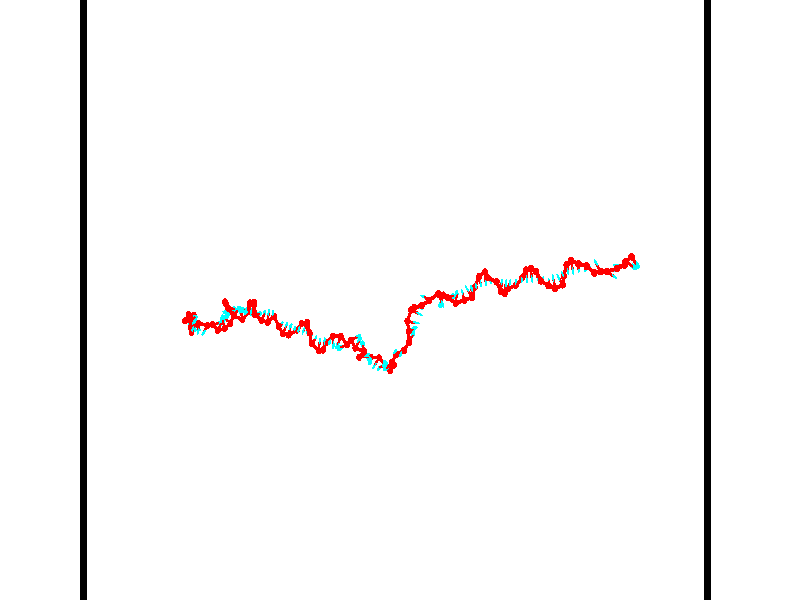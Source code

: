 // switches for output
#declare DRAW_BASES = 1; // possible values are 0, 1; only relevant for DNA ribbons
#declare DRAW_BASES_TYPE = 3; // possible values are 1, 2, 3; only relevant for DNA ribbons
#declare DRAW_FOG = 0; // set to 1 to enable fog

#include "colors.inc"

#include "transforms.inc"
background { rgb <1, 1, 1>}

#default {
   normal{
       ripples 0.25
       frequency 0.20
       turbulence 0.2
       lambda 5
   }
	finish {
		phong 0.1
		phong_size 40.
	}
}

// original window dimensions: 1024x640


// camera settings

camera {
	sky <-0, 1, 0>
	up <-0, 1, 0>
	right 1.6 * <0.99995, 0, 0.00999983>
	location <54.4867, 55, 106.329>
	look_at <55, 55, 55.0001>
	direction <0.513302, 0, -51.3289>
	angle 67.0682
}


# declare cpy_camera_pos = <54.4867, 55, 106.329>;
# if (DRAW_FOG = 1)
fog {
	fog_type 2
	up vnormalize(cpy_camera_pos)
	color rgbt<1,1,1,0.3>
	distance 1e-5
	fog_alt 3e-3
	fog_offset 88
}
# end


// LIGHTS

# declare lum = 6;
global_settings {
	ambient_light rgb lum * <0.05, 0.05, 0.05>
	max_trace_level 15
}# declare cpy_direct_light_amount = 0.25;
light_source
{	1000 * <-0.98995, -1, 1.00995>,
	rgb lum * cpy_direct_light_amount
	parallel
}

light_source
{	1000 * <0.98995, 1, -1.00995>,
	rgb lum * cpy_direct_light_amount
	parallel
}

// strand 0

// nucleotide -1

// particle -1
sphere {
	<35.643406, 52.431610, 49.973267> 0.250000
	pigment { color rgbt <1,0,0,0> }
	no_shadow
}
cylinder {
	<35.898121, 52.598351, 50.232723>,  <36.050949, 52.698395, 50.388397>, 0.100000
	pigment { color rgbt <1,0,0,0> }
	no_shadow
}
cylinder {
	<35.898121, 52.598351, 50.232723>,  <35.643406, 52.431610, 49.973267>, 0.100000
	pigment { color rgbt <1,0,0,0> }
	no_shadow
}

// particle -1
sphere {
	<35.898121, 52.598351, 50.232723> 0.100000
	pigment { color rgbt <1,0,0,0> }
	no_shadow
}
sphere {
	0, 1
	scale<0.080000,0.200000,0.300000>
	matrix <0.523090, 0.384493, -0.760619,
		-0.566463, 0.823652, 0.026790,
		0.636786, 0.416849, 0.648645,
		36.089157, 52.723404, 50.427319>
	pigment { color rgbt <0,1,1,0> }
	no_shadow
}
cylinder {
	<35.806099, 53.159264, 49.828960>,  <35.643406, 52.431610, 49.973267>, 0.130000
	pigment { color rgbt <1,0,0,0> }
	no_shadow
}

// nucleotide -1

// particle -1
sphere {
	<35.806099, 53.159264, 49.828960> 0.250000
	pigment { color rgbt <1,0,0,0> }
	no_shadow
}
cylinder {
	<36.115959, 52.969513, 49.996243>,  <36.301876, 52.855663, 50.096611>, 0.100000
	pigment { color rgbt <1,0,0,0> }
	no_shadow
}
cylinder {
	<36.115959, 52.969513, 49.996243>,  <35.806099, 53.159264, 49.828960>, 0.100000
	pigment { color rgbt <1,0,0,0> }
	no_shadow
}

// particle -1
sphere {
	<36.115959, 52.969513, 49.996243> 0.100000
	pigment { color rgbt <1,0,0,0> }
	no_shadow
}
sphere {
	0, 1
	scale<0.080000,0.200000,0.300000>
	matrix <0.609305, 0.382801, -0.694414,
		0.169323, 0.792738, 0.585573,
		0.774646, -0.474373, 0.418203,
		36.348354, 52.827202, 50.121704>
	pigment { color rgbt <0,1,1,0> }
	no_shadow
}
cylinder {
	<35.878674, 53.853168, 50.056652>,  <35.806099, 53.159264, 49.828960>, 0.130000
	pigment { color rgbt <1,0,0,0> }
	no_shadow
}

// nucleotide -1

// particle -1
sphere {
	<35.878674, 53.853168, 50.056652> 0.250000
	pigment { color rgbt <1,0,0,0> }
	no_shadow
}
cylinder {
	<35.759029, 53.510960, 50.225708>,  <35.687244, 53.305634, 50.327141>, 0.100000
	pigment { color rgbt <1,0,0,0> }
	no_shadow
}
cylinder {
	<35.759029, 53.510960, 50.225708>,  <35.878674, 53.853168, 50.056652>, 0.100000
	pigment { color rgbt <1,0,0,0> }
	no_shadow
}

// particle -1
sphere {
	<35.759029, 53.510960, 50.225708> 0.100000
	pigment { color rgbt <1,0,0,0> }
	no_shadow
}
sphere {
	0, 1
	scale<0.080000,0.200000,0.300000>
	matrix <0.565496, 0.197830, 0.800673,
		-0.768600, 0.478490, 0.424619,
		-0.299111, -0.855518, 0.422637,
		35.669296, 53.254303, 50.352497>
	pigment { color rgbt <0,1,1,0> }
	no_shadow
}
cylinder {
	<35.623417, 53.892815, 50.693283>,  <35.878674, 53.853168, 50.056652>, 0.130000
	pigment { color rgbt <1,0,0,0> }
	no_shadow
}

// nucleotide -1

// particle -1
sphere {
	<35.623417, 53.892815, 50.693283> 0.250000
	pigment { color rgbt <1,0,0,0> }
	no_shadow
}
cylinder {
	<35.779861, 53.525597, 50.667305>,  <35.873730, 53.305264, 50.651718>, 0.100000
	pigment { color rgbt <1,0,0,0> }
	no_shadow
}
cylinder {
	<35.779861, 53.525597, 50.667305>,  <35.623417, 53.892815, 50.693283>, 0.100000
	pigment { color rgbt <1,0,0,0> }
	no_shadow
}

// particle -1
sphere {
	<35.779861, 53.525597, 50.667305> 0.100000
	pigment { color rgbt <1,0,0,0> }
	no_shadow
}
sphere {
	0, 1
	scale<0.080000,0.200000,0.300000>
	matrix <0.539991, 0.171765, 0.823958,
		-0.745278, -0.357329, 0.562917,
		0.391114, -0.918048, -0.064941,
		35.897194, 53.250183, 50.647823>
	pigment { color rgbt <0,1,1,0> }
	no_shadow
}
cylinder {
	<35.434517, 53.401329, 51.140064>,  <35.623417, 53.892815, 50.693283>, 0.130000
	pigment { color rgbt <1,0,0,0> }
	no_shadow
}

// nucleotide -1

// particle -1
sphere {
	<35.434517, 53.401329, 51.140064> 0.250000
	pigment { color rgbt <1,0,0,0> }
	no_shadow
}
cylinder {
	<35.813808, 53.364201, 51.018578>,  <36.041382, 53.341923, 50.945686>, 0.100000
	pigment { color rgbt <1,0,0,0> }
	no_shadow
}
cylinder {
	<35.813808, 53.364201, 51.018578>,  <35.434517, 53.401329, 51.140064>, 0.100000
	pigment { color rgbt <1,0,0,0> }
	no_shadow
}

// particle -1
sphere {
	<35.813808, 53.364201, 51.018578> 0.100000
	pigment { color rgbt <1,0,0,0> }
	no_shadow
}
sphere {
	0, 1
	scale<0.080000,0.200000,0.300000>
	matrix <0.308540, 0.495861, 0.811742,
		0.075258, -0.863427, 0.498828,
		0.948229, -0.092818, -0.303719,
		36.098278, 53.336353, 50.927464>
	pigment { color rgbt <0,1,1,0> }
	no_shadow
}
cylinder {
	<35.769608, 53.491970, 51.809170>,  <35.434517, 53.401329, 51.140064>, 0.130000
	pigment { color rgbt <1,0,0,0> }
	no_shadow
}

// nucleotide -1

// particle -1
sphere {
	<35.769608, 53.491970, 51.809170> 0.250000
	pigment { color rgbt <1,0,0,0> }
	no_shadow
}
cylinder {
	<36.074852, 53.510536, 51.551331>,  <36.257999, 53.521675, 51.396629>, 0.100000
	pigment { color rgbt <1,0,0,0> }
	no_shadow
}
cylinder {
	<36.074852, 53.510536, 51.551331>,  <35.769608, 53.491970, 51.809170>, 0.100000
	pigment { color rgbt <1,0,0,0> }
	no_shadow
}

// particle -1
sphere {
	<36.074852, 53.510536, 51.551331> 0.100000
	pigment { color rgbt <1,0,0,0> }
	no_shadow
}
sphere {
	0, 1
	scale<0.080000,0.200000,0.300000>
	matrix <0.506031, 0.577486, 0.640658,
		0.401981, -0.815080, 0.417200,
		0.763115, 0.046416, -0.644594,
		36.303787, 53.524460, 51.357952>
	pigment { color rgbt <0,1,1,0> }
	no_shadow
}
cylinder {
	<36.294678, 53.503769, 52.265331>,  <35.769608, 53.491970, 51.809170>, 0.130000
	pigment { color rgbt <1,0,0,0> }
	no_shadow
}

// nucleotide -1

// particle -1
sphere {
	<36.294678, 53.503769, 52.265331> 0.250000
	pigment { color rgbt <1,0,0,0> }
	no_shadow
}
cylinder {
	<36.433132, 53.612728, 51.906223>,  <36.516205, 53.678104, 51.690758>, 0.100000
	pigment { color rgbt <1,0,0,0> }
	no_shadow
}
cylinder {
	<36.433132, 53.612728, 51.906223>,  <36.294678, 53.503769, 52.265331>, 0.100000
	pigment { color rgbt <1,0,0,0> }
	no_shadow
}

// particle -1
sphere {
	<36.433132, 53.612728, 51.906223> 0.100000
	pigment { color rgbt <1,0,0,0> }
	no_shadow
}
sphere {
	0, 1
	scale<0.080000,0.200000,0.300000>
	matrix <0.726709, 0.527370, 0.440198,
		0.593367, -0.804784, -0.015415,
		0.346135, 0.272401, -0.897768,
		36.536972, 53.694447, 51.636894>
	pigment { color rgbt <0,1,1,0> }
	no_shadow
}
cylinder {
	<36.470661, 52.956997, 52.628208>,  <36.294678, 53.503769, 52.265331>, 0.130000
	pigment { color rgbt <1,0,0,0> }
	no_shadow
}

// nucleotide -1

// particle -1
sphere {
	<36.470661, 52.956997, 52.628208> 0.250000
	pigment { color rgbt <1,0,0,0> }
	no_shadow
}
cylinder {
	<36.676979, 52.913811, 52.968163>,  <36.800770, 52.887897, 53.172134>, 0.100000
	pigment { color rgbt <1,0,0,0> }
	no_shadow
}
cylinder {
	<36.676979, 52.913811, 52.968163>,  <36.470661, 52.956997, 52.628208>, 0.100000
	pigment { color rgbt <1,0,0,0> }
	no_shadow
}

// particle -1
sphere {
	<36.676979, 52.913811, 52.968163> 0.100000
	pigment { color rgbt <1,0,0,0> }
	no_shadow
}
sphere {
	0, 1
	scale<0.080000,0.200000,0.300000>
	matrix <0.786248, -0.334340, -0.519645,
		0.340255, 0.936248, -0.087560,
		0.515792, -0.107968, 0.849884,
		36.831715, 52.881420, 53.223129>
	pigment { color rgbt <0,1,1,0> }
	no_shadow
}
cylinder {
	<37.124954, 53.280506, 52.492821>,  <36.470661, 52.956997, 52.628208>, 0.130000
	pigment { color rgbt <1,0,0,0> }
	no_shadow
}

// nucleotide -1

// particle -1
sphere {
	<37.124954, 53.280506, 52.492821> 0.250000
	pigment { color rgbt <1,0,0,0> }
	no_shadow
}
cylinder {
	<37.176933, 52.959915, 52.726315>,  <37.208122, 52.767559, 52.866409>, 0.100000
	pigment { color rgbt <1,0,0,0> }
	no_shadow
}
cylinder {
	<37.176933, 52.959915, 52.726315>,  <37.124954, 53.280506, 52.492821>, 0.100000
	pigment { color rgbt <1,0,0,0> }
	no_shadow
}

// particle -1
sphere {
	<37.176933, 52.959915, 52.726315> 0.100000
	pigment { color rgbt <1,0,0,0> }
	no_shadow
}
sphere {
	0, 1
	scale<0.080000,0.200000,0.300000>
	matrix <0.776915, -0.283477, -0.562178,
		0.616049, 0.526562, 0.585846,
		0.129948, -0.801482, 0.583730,
		37.215919, 52.719471, 52.901432>
	pigment { color rgbt <0,1,1,0> }
	no_shadow
}
cylinder {
	<37.802654, 53.099743, 52.221802>,  <37.124954, 53.280506, 52.492821>, 0.130000
	pigment { color rgbt <1,0,0,0> }
	no_shadow
}

// nucleotide -1

// particle -1
sphere {
	<37.802654, 53.099743, 52.221802> 0.250000
	pigment { color rgbt <1,0,0,0> }
	no_shadow
}
cylinder {
	<37.700062, 52.808254, 52.475788>,  <37.638508, 52.633362, 52.628178>, 0.100000
	pigment { color rgbt <1,0,0,0> }
	no_shadow
}
cylinder {
	<37.700062, 52.808254, 52.475788>,  <37.802654, 53.099743, 52.221802>, 0.100000
	pigment { color rgbt <1,0,0,0> }
	no_shadow
}

// particle -1
sphere {
	<37.700062, 52.808254, 52.475788> 0.100000
	pigment { color rgbt <1,0,0,0> }
	no_shadow
}
sphere {
	0, 1
	scale<0.080000,0.200000,0.300000>
	matrix <0.507111, -0.660714, -0.553439,
		0.822834, 0.180051, 0.539005,
		-0.256481, -0.728724, 0.634964,
		37.623119, 52.589638, 52.666279>
	pigment { color rgbt <0,1,1,0> }
	no_shadow
}
cylinder {
	<38.404305, 53.188797, 52.575809>,  <37.802654, 53.099743, 52.221802>, 0.130000
	pigment { color rgbt <1,0,0,0> }
	no_shadow
}

// nucleotide -1

// particle -1
sphere {
	<38.404305, 53.188797, 52.575809> 0.250000
	pigment { color rgbt <1,0,0,0> }
	no_shadow
}
cylinder {
	<38.778759, 53.258072, 52.453392>,  <39.003429, 53.299637, 52.379944>, 0.100000
	pigment { color rgbt <1,0,0,0> }
	no_shadow
}
cylinder {
	<38.778759, 53.258072, 52.453392>,  <38.404305, 53.188797, 52.575809>, 0.100000
	pigment { color rgbt <1,0,0,0> }
	no_shadow
}

// particle -1
sphere {
	<38.778759, 53.258072, 52.453392> 0.100000
	pigment { color rgbt <1,0,0,0> }
	no_shadow
}
sphere {
	0, 1
	scale<0.080000,0.200000,0.300000>
	matrix <0.221172, 0.386625, 0.895323,
		0.273383, -0.905829, 0.323628,
		0.936133, 0.173188, -0.306041,
		39.059597, 53.310028, 52.361580>
	pigment { color rgbt <0,1,1,0> }
	no_shadow
}
cylinder {
	<38.988262, 52.758068, 53.048298>,  <38.404305, 53.188797, 52.575809>, 0.130000
	pigment { color rgbt <1,0,0,0> }
	no_shadow
}

// nucleotide -1

// particle -1
sphere {
	<38.988262, 52.758068, 53.048298> 0.250000
	pigment { color rgbt <1,0,0,0> }
	no_shadow
}
cylinder {
	<39.128048, 53.099495, 52.893738>,  <39.211918, 53.304352, 52.801003>, 0.100000
	pigment { color rgbt <1,0,0,0> }
	no_shadow
}
cylinder {
	<39.128048, 53.099495, 52.893738>,  <38.988262, 52.758068, 53.048298>, 0.100000
	pigment { color rgbt <1,0,0,0> }
	no_shadow
}

// particle -1
sphere {
	<39.128048, 53.099495, 52.893738> 0.100000
	pigment { color rgbt <1,0,0,0> }
	no_shadow
}
sphere {
	0, 1
	scale<0.080000,0.200000,0.300000>
	matrix <0.391880, 0.241446, 0.887769,
		0.851062, -0.461664, -0.250119,
		0.349461, 0.853563, -0.386402,
		39.232887, 53.355564, 52.777817>
	pigment { color rgbt <0,1,1,0> }
	no_shadow
}
cylinder {
	<39.654320, 52.902569, 53.295956>,  <38.988262, 52.758068, 53.048298>, 0.130000
	pigment { color rgbt <1,0,0,0> }
	no_shadow
}

// nucleotide -1

// particle -1
sphere {
	<39.654320, 52.902569, 53.295956> 0.250000
	pigment { color rgbt <1,0,0,0> }
	no_shadow
}
cylinder {
	<39.520203, 53.262245, 53.183502>,  <39.439732, 53.478050, 53.116032>, 0.100000
	pigment { color rgbt <1,0,0,0> }
	no_shadow
}
cylinder {
	<39.520203, 53.262245, 53.183502>,  <39.654320, 52.902569, 53.295956>, 0.100000
	pigment { color rgbt <1,0,0,0> }
	no_shadow
}

// particle -1
sphere {
	<39.520203, 53.262245, 53.183502> 0.100000
	pigment { color rgbt <1,0,0,0> }
	no_shadow
}
sphere {
	0, 1
	scale<0.080000,0.200000,0.300000>
	matrix <0.448679, 0.414799, 0.791599,
		0.828411, 0.139282, -0.542527,
		-0.335295, 0.899190, -0.281131,
		39.419613, 53.532001, 53.099163>
	pigment { color rgbt <0,1,1,0> }
	no_shadow
}
cylinder {
	<40.193211, 53.301613, 53.432793>,  <39.654320, 52.902569, 53.295956>, 0.130000
	pigment { color rgbt <1,0,0,0> }
	no_shadow
}

// nucleotide -1

// particle -1
sphere {
	<40.193211, 53.301613, 53.432793> 0.250000
	pigment { color rgbt <1,0,0,0> }
	no_shadow
}
cylinder {
	<39.874249, 53.542831, 53.423954>,  <39.682873, 53.687561, 53.418652>, 0.100000
	pigment { color rgbt <1,0,0,0> }
	no_shadow
}
cylinder {
	<39.874249, 53.542831, 53.423954>,  <40.193211, 53.301613, 53.432793>, 0.100000
	pigment { color rgbt <1,0,0,0> }
	no_shadow
}

// particle -1
sphere {
	<39.874249, 53.542831, 53.423954> 0.100000
	pigment { color rgbt <1,0,0,0> }
	no_shadow
}
sphere {
	0, 1
	scale<0.080000,0.200000,0.300000>
	matrix <0.357727, 0.501869, 0.787502,
		0.485986, 0.620052, -0.615916,
		-0.797401, 0.603045, -0.022092,
		39.635029, 53.723743, 53.417328>
	pigment { color rgbt <0,1,1,0> }
	no_shadow
}
cylinder {
	<40.485554, 53.949249, 53.383663>,  <40.193211, 53.301613, 53.432793>, 0.130000
	pigment { color rgbt <1,0,0,0> }
	no_shadow
}

// nucleotide -1

// particle -1
sphere {
	<40.485554, 53.949249, 53.383663> 0.250000
	pigment { color rgbt <1,0,0,0> }
	no_shadow
}
cylinder {
	<40.133999, 54.028244, 53.557354>,  <39.923065, 54.075642, 53.661568>, 0.100000
	pigment { color rgbt <1,0,0,0> }
	no_shadow
}
cylinder {
	<40.133999, 54.028244, 53.557354>,  <40.485554, 53.949249, 53.383663>, 0.100000
	pigment { color rgbt <1,0,0,0> }
	no_shadow
}

// particle -1
sphere {
	<40.133999, 54.028244, 53.557354> 0.100000
	pigment { color rgbt <1,0,0,0> }
	no_shadow
}
sphere {
	0, 1
	scale<0.080000,0.200000,0.300000>
	matrix <0.442712, 0.676692, 0.588298,
		-0.177655, 0.709285, -0.682168,
		-0.878888, 0.197490, 0.434227,
		39.870331, 54.087490, 53.687622>
	pigment { color rgbt <0,1,1,0> }
	no_shadow
}
cylinder {
	<40.525749, 54.251408, 53.990639>,  <40.485554, 53.949249, 53.383663>, 0.130000
	pigment { color rgbt <1,0,0,0> }
	no_shadow
}

// nucleotide -1

// particle -1
sphere {
	<40.525749, 54.251408, 53.990639> 0.250000
	pigment { color rgbt <1,0,0,0> }
	no_shadow
}
cylinder {
	<40.303013, 54.020626, 54.229652>,  <40.169369, 53.882156, 54.373062>, 0.100000
	pigment { color rgbt <1,0,0,0> }
	no_shadow
}
cylinder {
	<40.303013, 54.020626, 54.229652>,  <40.525749, 54.251408, 53.990639>, 0.100000
	pigment { color rgbt <1,0,0,0> }
	no_shadow
}

// particle -1
sphere {
	<40.303013, 54.020626, 54.229652> 0.100000
	pigment { color rgbt <1,0,0,0> }
	no_shadow
}
sphere {
	0, 1
	scale<0.080000,0.200000,0.300000>
	matrix <0.298743, 0.532138, 0.792201,
		-0.775033, 0.619643, -0.123959,
		-0.556845, -0.576950, 0.597538,
		40.135960, 53.847542, 54.408913>
	pigment { color rgbt <0,1,1,0> }
	no_shadow
}
cylinder {
	<40.081745, 54.737995, 54.437359>,  <40.525749, 54.251408, 53.990639>, 0.130000
	pigment { color rgbt <1,0,0,0> }
	no_shadow
}

// nucleotide -1

// particle -1
sphere {
	<40.081745, 54.737995, 54.437359> 0.250000
	pigment { color rgbt <1,0,0,0> }
	no_shadow
}
cylinder {
	<40.212589, 54.388359, 54.581009>,  <40.291096, 54.178577, 54.667198>, 0.100000
	pigment { color rgbt <1,0,0,0> }
	no_shadow
}
cylinder {
	<40.212589, 54.388359, 54.581009>,  <40.081745, 54.737995, 54.437359>, 0.100000
	pigment { color rgbt <1,0,0,0> }
	no_shadow
}

// particle -1
sphere {
	<40.212589, 54.388359, 54.581009> 0.100000
	pigment { color rgbt <1,0,0,0> }
	no_shadow
}
sphere {
	0, 1
	scale<0.080000,0.200000,0.300000>
	matrix <0.793065, 0.460577, 0.398643,
		-0.513852, 0.154406, 0.843869,
		0.327114, -0.874087, 0.359123,
		40.310722, 54.126133, 54.688747>
	pigment { color rgbt <0,1,1,0> }
	no_shadow
}
cylinder {
	<40.192287, 54.874432, 55.138222>,  <40.081745, 54.737995, 54.437359>, 0.130000
	pigment { color rgbt <1,0,0,0> }
	no_shadow
}

// nucleotide -1

// particle -1
sphere {
	<40.192287, 54.874432, 55.138222> 0.250000
	pigment { color rgbt <1,0,0,0> }
	no_shadow
}
cylinder {
	<40.419998, 54.582798, 54.986244>,  <40.556625, 54.407818, 54.895058>, 0.100000
	pigment { color rgbt <1,0,0,0> }
	no_shadow
}
cylinder {
	<40.419998, 54.582798, 54.986244>,  <40.192287, 54.874432, 55.138222>, 0.100000
	pigment { color rgbt <1,0,0,0> }
	no_shadow
}

// particle -1
sphere {
	<40.419998, 54.582798, 54.986244> 0.100000
	pigment { color rgbt <1,0,0,0> }
	no_shadow
}
sphere {
	0, 1
	scale<0.080000,0.200000,0.300000>
	matrix <0.793890, 0.367373, 0.484537,
		-0.213689, -0.577468, 0.787952,
		0.569277, -0.729087, -0.379942,
		40.590782, 54.364071, 54.872261>
	pigment { color rgbt <0,1,1,0> }
	no_shadow
}
cylinder {
	<40.586754, 54.434971, 55.666473>,  <40.192287, 54.874432, 55.138222>, 0.130000
	pigment { color rgbt <1,0,0,0> }
	no_shadow
}

// nucleotide -1

// particle -1
sphere {
	<40.586754, 54.434971, 55.666473> 0.250000
	pigment { color rgbt <1,0,0,0> }
	no_shadow
}
cylinder {
	<40.809879, 54.393356, 55.337105>,  <40.943756, 54.368389, 55.139484>, 0.100000
	pigment { color rgbt <1,0,0,0> }
	no_shadow
}
cylinder {
	<40.809879, 54.393356, 55.337105>,  <40.586754, 54.434971, 55.666473>, 0.100000
	pigment { color rgbt <1,0,0,0> }
	no_shadow
}

// particle -1
sphere {
	<40.809879, 54.393356, 55.337105> 0.100000
	pigment { color rgbt <1,0,0,0> }
	no_shadow
}
sphere {
	0, 1
	scale<0.080000,0.200000,0.300000>
	matrix <0.806411, 0.302624, 0.508055,
		0.196332, -0.947415, 0.252703,
		0.557813, -0.104035, -0.823421,
		40.977222, 54.362144, 55.090080>
	pigment { color rgbt <0,1,1,0> }
	no_shadow
}
cylinder {
	<41.107834, 53.888187, 55.759655>,  <40.586754, 54.434971, 55.666473>, 0.130000
	pigment { color rgbt <1,0,0,0> }
	no_shadow
}

// nucleotide -1

// particle -1
sphere {
	<41.107834, 53.888187, 55.759655> 0.250000
	pigment { color rgbt <1,0,0,0> }
	no_shadow
}
cylinder {
	<41.249222, 54.159168, 55.501625>,  <41.334053, 54.321758, 55.346806>, 0.100000
	pigment { color rgbt <1,0,0,0> }
	no_shadow
}
cylinder {
	<41.249222, 54.159168, 55.501625>,  <41.107834, 53.888187, 55.759655>, 0.100000
	pigment { color rgbt <1,0,0,0> }
	no_shadow
}

// particle -1
sphere {
	<41.249222, 54.159168, 55.501625> 0.100000
	pigment { color rgbt <1,0,0,0> }
	no_shadow
}
sphere {
	0, 1
	scale<0.080000,0.200000,0.300000>
	matrix <0.882230, -0.012142, 0.470663,
		0.311019, -0.735467, -0.601960,
		0.353466, 0.677452, -0.645074,
		41.355263, 54.362404, 55.308102>
	pigment { color rgbt <0,1,1,0> }
	no_shadow
}
cylinder {
	<41.737411, 53.626278, 55.416271>,  <41.107834, 53.888187, 55.759655>, 0.130000
	pigment { color rgbt <1,0,0,0> }
	no_shadow
}

// nucleotide -1

// particle -1
sphere {
	<41.737411, 53.626278, 55.416271> 0.250000
	pigment { color rgbt <1,0,0,0> }
	no_shadow
}
cylinder {
	<41.684681, 54.001419, 55.544685>,  <41.653042, 54.226501, 55.621735>, 0.100000
	pigment { color rgbt <1,0,0,0> }
	no_shadow
}
cylinder {
	<41.684681, 54.001419, 55.544685>,  <41.737411, 53.626278, 55.416271>, 0.100000
	pigment { color rgbt <1,0,0,0> }
	no_shadow
}

// particle -1
sphere {
	<41.684681, 54.001419, 55.544685> 0.100000
	pigment { color rgbt <1,0,0,0> }
	no_shadow
}
sphere {
	0, 1
	scale<0.080000,0.200000,0.300000>
	matrix <0.639312, -0.167068, 0.750578,
		0.757563, 0.304185, -0.577554,
		-0.131824, 0.937848, 0.321034,
		41.645134, 54.282772, 55.640995>
	pigment { color rgbt <0,1,1,0> }
	no_shadow
}
cylinder {
	<42.329231, 54.228531, 55.343010>,  <41.737411, 53.626278, 55.416271>, 0.130000
	pigment { color rgbt <1,0,0,0> }
	no_shadow
}

// nucleotide -1

// particle -1
sphere {
	<42.329231, 54.228531, 55.343010> 0.250000
	pigment { color rgbt <1,0,0,0> }
	no_shadow
}
cylinder {
	<42.091190, 54.264343, 55.662468>,  <41.948364, 54.285831, 55.854141>, 0.100000
	pigment { color rgbt <1,0,0,0> }
	no_shadow
}
cylinder {
	<42.091190, 54.264343, 55.662468>,  <42.329231, 54.228531, 55.343010>, 0.100000
	pigment { color rgbt <1,0,0,0> }
	no_shadow
}

// particle -1
sphere {
	<42.091190, 54.264343, 55.662468> 0.100000
	pigment { color rgbt <1,0,0,0> }
	no_shadow
}
sphere {
	0, 1
	scale<0.080000,0.200000,0.300000>
	matrix <0.791934, -0.103732, 0.601731,
		0.136721, 0.990567, -0.009174,
		-0.595104, 0.089534, 0.798646,
		41.912659, 54.291203, 55.902061>
	pigment { color rgbt <0,1,1,0> }
	no_shadow
}
cylinder {
	<42.461296, 54.791523, 55.823612>,  <42.329231, 54.228531, 55.343010>, 0.130000
	pigment { color rgbt <1,0,0,0> }
	no_shadow
}

// nucleotide -1

// particle -1
sphere {
	<42.461296, 54.791523, 55.823612> 0.250000
	pigment { color rgbt <1,0,0,0> }
	no_shadow
}
cylinder {
	<42.331409, 54.470810, 56.024292>,  <42.253479, 54.278381, 56.144699>, 0.100000
	pigment { color rgbt <1,0,0,0> }
	no_shadow
}
cylinder {
	<42.331409, 54.470810, 56.024292>,  <42.461296, 54.791523, 55.823612>, 0.100000
	pigment { color rgbt <1,0,0,0> }
	no_shadow
}

// particle -1
sphere {
	<42.331409, 54.470810, 56.024292> 0.100000
	pigment { color rgbt <1,0,0,0> }
	no_shadow
}
sphere {
	0, 1
	scale<0.080000,0.200000,0.300000>
	matrix <0.863386, -0.034700, 0.503350,
		-0.386170, 0.596605, 0.703517,
		-0.324713, -0.801785, 0.501700,
		42.233997, 54.230274, 56.174801>
	pigment { color rgbt <0,1,1,0> }
	no_shadow
}
cylinder {
	<42.920166, 54.834827, 56.283257>,  <42.461296, 54.791523, 55.823612>, 0.130000
	pigment { color rgbt <1,0,0,0> }
	no_shadow
}

// nucleotide -1

// particle -1
sphere {
	<42.920166, 54.834827, 56.283257> 0.250000
	pigment { color rgbt <1,0,0,0> }
	no_shadow
}
cylinder {
	<42.810890, 54.452133, 56.323311>,  <42.745323, 54.222519, 56.347343>, 0.100000
	pigment { color rgbt <1,0,0,0> }
	no_shadow
}
cylinder {
	<42.810890, 54.452133, 56.323311>,  <42.920166, 54.834827, 56.283257>, 0.100000
	pigment { color rgbt <1,0,0,0> }
	no_shadow
}

// particle -1
sphere {
	<42.810890, 54.452133, 56.323311> 0.100000
	pigment { color rgbt <1,0,0,0> }
	no_shadow
}
sphere {
	0, 1
	scale<0.080000,0.200000,0.300000>
	matrix <0.863855, -0.198199, 0.463111,
		-0.423226, 0.213024, 0.880625,
		-0.273193, -0.956733, 0.100138,
		42.728931, 54.165112, 56.353352>
	pigment { color rgbt <0,1,1,0> }
	no_shadow
}
cylinder {
	<43.040527, 54.685219, 56.893982>,  <42.920166, 54.834827, 56.283257>, 0.130000
	pigment { color rgbt <1,0,0,0> }
	no_shadow
}

// nucleotide -1

// particle -1
sphere {
	<43.040527, 54.685219, 56.893982> 0.250000
	pigment { color rgbt <1,0,0,0> }
	no_shadow
}
cylinder {
	<43.093163, 54.353241, 56.677139>,  <43.124744, 54.154053, 56.547035>, 0.100000
	pigment { color rgbt <1,0,0,0> }
	no_shadow
}
cylinder {
	<43.093163, 54.353241, 56.677139>,  <43.040527, 54.685219, 56.893982>, 0.100000
	pigment { color rgbt <1,0,0,0> }
	no_shadow
}

// particle -1
sphere {
	<43.093163, 54.353241, 56.677139> 0.100000
	pigment { color rgbt <1,0,0,0> }
	no_shadow
}
sphere {
	0, 1
	scale<0.080000,0.200000,0.300000>
	matrix <0.946080, -0.058155, 0.318671,
		-0.296005, -0.554808, 0.777540,
		0.131584, -0.829943, -0.542107,
		43.132637, 54.104259, 56.514507>
	pigment { color rgbt <0,1,1,0> }
	no_shadow
}
cylinder {
	<43.204582, 54.031223, 57.352562>,  <43.040527, 54.685219, 56.893982>, 0.130000
	pigment { color rgbt <1,0,0,0> }
	no_shadow
}

// nucleotide -1

// particle -1
sphere {
	<43.204582, 54.031223, 57.352562> 0.250000
	pigment { color rgbt <1,0,0,0> }
	no_shadow
}
cylinder {
	<43.356194, 54.042366, 56.982574>,  <43.447159, 54.049053, 56.760582>, 0.100000
	pigment { color rgbt <1,0,0,0> }
	no_shadow
}
cylinder {
	<43.356194, 54.042366, 56.982574>,  <43.204582, 54.031223, 57.352562>, 0.100000
	pigment { color rgbt <1,0,0,0> }
	no_shadow
}

// particle -1
sphere {
	<43.356194, 54.042366, 56.982574> 0.100000
	pigment { color rgbt <1,0,0,0> }
	no_shadow
}
sphere {
	0, 1
	scale<0.080000,0.200000,0.300000>
	matrix <0.913359, -0.171890, 0.369093,
		-0.148709, -0.984722, -0.090598,
		0.379027, 0.027861, -0.924966,
		43.469902, 54.050724, 56.705086>
	pigment { color rgbt <0,1,1,0> }
	no_shadow
}
cylinder {
	<43.761364, 53.624535, 57.308357>,  <43.204582, 54.031223, 57.352562>, 0.130000
	pigment { color rgbt <1,0,0,0> }
	no_shadow
}

// nucleotide -1

// particle -1
sphere {
	<43.761364, 53.624535, 57.308357> 0.250000
	pigment { color rgbt <1,0,0,0> }
	no_shadow
}
cylinder {
	<43.835587, 53.899673, 57.027664>,  <43.880119, 54.064758, 56.859249>, 0.100000
	pigment { color rgbt <1,0,0,0> }
	no_shadow
}
cylinder {
	<43.835587, 53.899673, 57.027664>,  <43.761364, 53.624535, 57.308357>, 0.100000
	pigment { color rgbt <1,0,0,0> }
	no_shadow
}

// particle -1
sphere {
	<43.835587, 53.899673, 57.027664> 0.100000
	pigment { color rgbt <1,0,0,0> }
	no_shadow
}
sphere {
	0, 1
	scale<0.080000,0.200000,0.300000>
	matrix <0.952385, 0.049931, 0.300783,
		0.241931, -0.724136, -0.645830,
		0.185561, 0.687848, -0.701735,
		43.891254, 54.106030, 56.817142>
	pigment { color rgbt <0,1,1,0> }
	no_shadow
}
cylinder {
	<44.130806, 53.465626, 56.751060>,  <43.761364, 53.624535, 57.308357>, 0.130000
	pigment { color rgbt <1,0,0,0> }
	no_shadow
}

// nucleotide -1

// particle -1
sphere {
	<44.130806, 53.465626, 56.751060> 0.250000
	pigment { color rgbt <1,0,0,0> }
	no_shadow
}
cylinder {
	<44.186367, 53.858562, 56.801208>,  <44.219704, 54.094322, 56.831299>, 0.100000
	pigment { color rgbt <1,0,0,0> }
	no_shadow
}
cylinder {
	<44.186367, 53.858562, 56.801208>,  <44.130806, 53.465626, 56.751060>, 0.100000
	pigment { color rgbt <1,0,0,0> }
	no_shadow
}

// particle -1
sphere {
	<44.186367, 53.858562, 56.801208> 0.100000
	pigment { color rgbt <1,0,0,0> }
	no_shadow
}
sphere {
	0, 1
	scale<0.080000,0.200000,0.300000>
	matrix <0.990004, -0.134611, -0.042088,
		-0.024468, 0.129965, -0.991217,
		0.138899, 0.982339, 0.125372,
		44.228035, 54.153263, 56.838821>
	pigment { color rgbt <0,1,1,0> }
	no_shadow
}
cylinder {
	<44.569553, 53.863678, 56.204727>,  <44.130806, 53.465626, 56.751060>, 0.130000
	pigment { color rgbt <1,0,0,0> }
	no_shadow
}

// nucleotide -1

// particle -1
sphere {
	<44.569553, 53.863678, 56.204727> 0.250000
	pigment { color rgbt <1,0,0,0> }
	no_shadow
}
cylinder {
	<44.582798, 54.013409, 56.575409>,  <44.590744, 54.103245, 56.797817>, 0.100000
	pigment { color rgbt <1,0,0,0> }
	no_shadow
}
cylinder {
	<44.582798, 54.013409, 56.575409>,  <44.569553, 53.863678, 56.204727>, 0.100000
	pigment { color rgbt <1,0,0,0> }
	no_shadow
}

// particle -1
sphere {
	<44.582798, 54.013409, 56.575409> 0.100000
	pigment { color rgbt <1,0,0,0> }
	no_shadow
}
sphere {
	0, 1
	scale<0.080000,0.200000,0.300000>
	matrix <0.939628, -0.327634, 0.098765,
		0.340591, 0.867489, -0.362575,
		0.033114, 0.374324, 0.926706,
		44.592731, 54.125706, 56.853420>
	pigment { color rgbt <0,1,1,0> }
	no_shadow
}
cylinder {
	<44.895336, 53.178288, 56.053215>,  <44.569553, 53.863678, 56.204727>, 0.130000
	pigment { color rgbt <1,0,0,0> }
	no_shadow
}

// nucleotide -1

// particle -1
sphere {
	<44.895336, 53.178288, 56.053215> 0.250000
	pigment { color rgbt <1,0,0,0> }
	no_shadow
}
cylinder {
	<44.978344, 53.251923, 55.668915>,  <45.028149, 53.296104, 55.438335>, 0.100000
	pigment { color rgbt <1,0,0,0> }
	no_shadow
}
cylinder {
	<44.978344, 53.251923, 55.668915>,  <44.895336, 53.178288, 56.053215>, 0.100000
	pigment { color rgbt <1,0,0,0> }
	no_shadow
}

// particle -1
sphere {
	<44.978344, 53.251923, 55.668915> 0.100000
	pigment { color rgbt <1,0,0,0> }
	no_shadow
}
sphere {
	0, 1
	scale<0.080000,0.200000,0.300000>
	matrix <0.921169, -0.367306, 0.128586,
		-0.329219, -0.911700, -0.245800,
		0.207516, 0.184090, -0.960754,
		45.040600, 53.307148, 55.380688>
	pigment { color rgbt <0,1,1,0> }
	no_shadow
}
cylinder {
	<45.206158, 52.638271, 55.781021>,  <44.895336, 53.178288, 56.053215>, 0.130000
	pigment { color rgbt <1,0,0,0> }
	no_shadow
}

// nucleotide -1

// particle -1
sphere {
	<45.206158, 52.638271, 55.781021> 0.250000
	pigment { color rgbt <1,0,0,0> }
	no_shadow
}
cylinder {
	<45.337032, 52.971909, 55.603378>,  <45.415558, 53.172092, 55.496792>, 0.100000
	pigment { color rgbt <1,0,0,0> }
	no_shadow
}
cylinder {
	<45.337032, 52.971909, 55.603378>,  <45.206158, 52.638271, 55.781021>, 0.100000
	pigment { color rgbt <1,0,0,0> }
	no_shadow
}

// particle -1
sphere {
	<45.337032, 52.971909, 55.603378> 0.100000
	pigment { color rgbt <1,0,0,0> }
	no_shadow
}
sphere {
	0, 1
	scale<0.080000,0.200000,0.300000>
	matrix <0.944550, -0.302518, 0.127704,
		-0.027834, -0.461267, -0.886825,
		0.327186, 0.834096, -0.444110,
		45.435188, 53.222137, 55.470146>
	pigment { color rgbt <0,1,1,0> }
	no_shadow
}
cylinder {
	<45.582630, 52.533348, 55.230713>,  <45.206158, 52.638271, 55.781021>, 0.130000
	pigment { color rgbt <1,0,0,0> }
	no_shadow
}

// nucleotide -1

// particle -1
sphere {
	<45.582630, 52.533348, 55.230713> 0.250000
	pigment { color rgbt <1,0,0,0> }
	no_shadow
}
cylinder {
	<45.709160, 52.874023, 55.397835>,  <45.785080, 53.078430, 55.498108>, 0.100000
	pigment { color rgbt <1,0,0,0> }
	no_shadow
}
cylinder {
	<45.709160, 52.874023, 55.397835>,  <45.582630, 52.533348, 55.230713>, 0.100000
	pigment { color rgbt <1,0,0,0> }
	no_shadow
}

// particle -1
sphere {
	<45.709160, 52.874023, 55.397835> 0.100000
	pigment { color rgbt <1,0,0,0> }
	no_shadow
}
sphere {
	0, 1
	scale<0.080000,0.200000,0.300000>
	matrix <0.813316, -0.470186, 0.342697,
		0.488317, 0.231401, -0.841427,
		0.316327, 0.851692, 0.417802,
		45.804058, 53.129532, 55.523174>
	pigment { color rgbt <0,1,1,0> }
	no_shadow
}
cylinder {
	<46.223286, 52.864113, 54.862034>,  <45.582630, 52.533348, 55.230713>, 0.130000
	pigment { color rgbt <1,0,0,0> }
	no_shadow
}

// nucleotide -1

// particle -1
sphere {
	<46.223286, 52.864113, 54.862034> 0.250000
	pigment { color rgbt <1,0,0,0> }
	no_shadow
}
cylinder {
	<46.189857, 52.950851, 55.251083>,  <46.169800, 53.002895, 55.484512>, 0.100000
	pigment { color rgbt <1,0,0,0> }
	no_shadow
}
cylinder {
	<46.189857, 52.950851, 55.251083>,  <46.223286, 52.864113, 54.862034>, 0.100000
	pigment { color rgbt <1,0,0,0> }
	no_shadow
}

// particle -1
sphere {
	<46.189857, 52.950851, 55.251083> 0.100000
	pigment { color rgbt <1,0,0,0> }
	no_shadow
}
sphere {
	0, 1
	scale<0.080000,0.200000,0.300000>
	matrix <0.953459, -0.266363, 0.141307,
		0.289712, 0.939165, -0.184490,
		-0.083569, 0.216842, 0.972623,
		46.164787, 53.015903, 55.542870>
	pigment { color rgbt <0,1,1,0> }
	no_shadow
}
cylinder {
	<46.666786, 53.343231, 55.036858>,  <46.223286, 52.864113, 54.862034>, 0.130000
	pigment { color rgbt <1,0,0,0> }
	no_shadow
}

// nucleotide -1

// particle -1
sphere {
	<46.666786, 53.343231, 55.036858> 0.250000
	pigment { color rgbt <1,0,0,0> }
	no_shadow
}
cylinder {
	<46.577000, 53.115391, 55.353127>,  <46.523129, 52.978687, 55.542889>, 0.100000
	pigment { color rgbt <1,0,0,0> }
	no_shadow
}
cylinder {
	<46.577000, 53.115391, 55.353127>,  <46.666786, 53.343231, 55.036858>, 0.100000
	pigment { color rgbt <1,0,0,0> }
	no_shadow
}

// particle -1
sphere {
	<46.577000, 53.115391, 55.353127> 0.100000
	pigment { color rgbt <1,0,0,0> }
	no_shadow
}
sphere {
	0, 1
	scale<0.080000,0.200000,0.300000>
	matrix <0.971697, -0.192126, 0.137451,
		0.073617, 0.799150, 0.596606,
		-0.224468, -0.569602, 0.790676,
		46.509659, 52.944511, 55.590328>
	pigment { color rgbt <0,1,1,0> }
	no_shadow
}
cylinder {
	<47.199009, 53.451408, 55.544315>,  <46.666786, 53.343231, 55.036858>, 0.130000
	pigment { color rgbt <1,0,0,0> }
	no_shadow
}

// nucleotide -1

// particle -1
sphere {
	<47.199009, 53.451408, 55.544315> 0.250000
	pigment { color rgbt <1,0,0,0> }
	no_shadow
}
cylinder {
	<47.030315, 53.100933, 55.637642>,  <46.929100, 52.890648, 55.693638>, 0.100000
	pigment { color rgbt <1,0,0,0> }
	no_shadow
}
cylinder {
	<47.030315, 53.100933, 55.637642>,  <47.199009, 53.451408, 55.544315>, 0.100000
	pigment { color rgbt <1,0,0,0> }
	no_shadow
}

// particle -1
sphere {
	<47.030315, 53.100933, 55.637642> 0.100000
	pigment { color rgbt <1,0,0,0> }
	no_shadow
}
sphere {
	0, 1
	scale<0.080000,0.200000,0.300000>
	matrix <0.902953, -0.382404, 0.196072,
		-0.082574, 0.293365, 0.952428,
		-0.421732, -0.876187, 0.233318,
		46.903797, 52.838078, 55.707638>
	pigment { color rgbt <0,1,1,0> }
	no_shadow
}
cylinder {
	<47.295147, 53.274555, 56.334766>,  <47.199009, 53.451408, 55.544315>, 0.130000
	pigment { color rgbt <1,0,0,0> }
	no_shadow
}

// nucleotide -1

// particle -1
sphere {
	<47.295147, 53.274555, 56.334766> 0.250000
	pigment { color rgbt <1,0,0,0> }
	no_shadow
}
cylinder {
	<47.291973, 52.995415, 56.048286>,  <47.290070, 52.827930, 55.876400>, 0.100000
	pigment { color rgbt <1,0,0,0> }
	no_shadow
}
cylinder {
	<47.291973, 52.995415, 56.048286>,  <47.295147, 53.274555, 56.334766>, 0.100000
	pigment { color rgbt <1,0,0,0> }
	no_shadow
}

// particle -1
sphere {
	<47.291973, 52.995415, 56.048286> 0.100000
	pigment { color rgbt <1,0,0,0> }
	no_shadow
}
sphere {
	0, 1
	scale<0.080000,0.200000,0.300000>
	matrix <0.907599, -0.305675, 0.287796,
		-0.419763, -0.647737, 0.635795,
		-0.007930, -0.697854, -0.716197,
		47.289593, 52.786060, 55.833427>
	pigment { color rgbt <0,1,1,0> }
	no_shadow
}
cylinder {
	<47.549759, 52.747215, 56.641415>,  <47.295147, 53.274555, 56.334766>, 0.130000
	pigment { color rgbt <1,0,0,0> }
	no_shadow
}

// nucleotide -1

// particle -1
sphere {
	<47.549759, 52.747215, 56.641415> 0.250000
	pigment { color rgbt <1,0,0,0> }
	no_shadow
}
cylinder {
	<47.589115, 52.658508, 56.253365>,  <47.612728, 52.605286, 56.020535>, 0.100000
	pigment { color rgbt <1,0,0,0> }
	no_shadow
}
cylinder {
	<47.589115, 52.658508, 56.253365>,  <47.549759, 52.747215, 56.641415>, 0.100000
	pigment { color rgbt <1,0,0,0> }
	no_shadow
}

// particle -1
sphere {
	<47.589115, 52.658508, 56.253365> 0.100000
	pigment { color rgbt <1,0,0,0> }
	no_shadow
}
sphere {
	0, 1
	scale<0.080000,0.200000,0.300000>
	matrix <0.908787, -0.377200, 0.178401,
		-0.405493, -0.899189, 0.164424,
		0.098395, -0.221766, -0.970123,
		47.618633, 52.591980, 55.962326>
	pigment { color rgbt <0,1,1,0> }
	no_shadow
}
cylinder {
	<47.705357, 51.996490, 56.547626>,  <47.549759, 52.747215, 56.641415>, 0.130000
	pigment { color rgbt <1,0,0,0> }
	no_shadow
}

// nucleotide -1

// particle -1
sphere {
	<47.705357, 51.996490, 56.547626> 0.250000
	pigment { color rgbt <1,0,0,0> }
	no_shadow
}
cylinder {
	<47.843208, 52.190029, 56.225853>,  <47.925919, 52.306152, 56.032787>, 0.100000
	pigment { color rgbt <1,0,0,0> }
	no_shadow
}
cylinder {
	<47.843208, 52.190029, 56.225853>,  <47.705357, 51.996490, 56.547626>, 0.100000
	pigment { color rgbt <1,0,0,0> }
	no_shadow
}

// particle -1
sphere {
	<47.843208, 52.190029, 56.225853> 0.100000
	pigment { color rgbt <1,0,0,0> }
	no_shadow
}
sphere {
	0, 1
	scale<0.080000,0.200000,0.300000>
	matrix <0.876019, -0.473737, 0.090357,
		-0.337373, -0.735842, -0.587125,
		0.344631, 0.483848, -0.804438,
		47.946598, 52.335182, 55.984520>
	pigment { color rgbt <0,1,1,0> }
	no_shadow
}
cylinder {
	<48.268421, 51.502937, 56.325729>,  <47.705357, 51.996490, 56.547626>, 0.130000
	pigment { color rgbt <1,0,0,0> }
	no_shadow
}

// nucleotide -1

// particle -1
sphere {
	<48.268421, 51.502937, 56.325729> 0.250000
	pigment { color rgbt <1,0,0,0> }
	no_shadow
}
cylinder {
	<48.288754, 51.869759, 56.167526>,  <48.300953, 52.089851, 56.072605>, 0.100000
	pigment { color rgbt <1,0,0,0> }
	no_shadow
}
cylinder {
	<48.288754, 51.869759, 56.167526>,  <48.268421, 51.502937, 56.325729>, 0.100000
	pigment { color rgbt <1,0,0,0> }
	no_shadow
}

// particle -1
sphere {
	<48.288754, 51.869759, 56.167526> 0.100000
	pigment { color rgbt <1,0,0,0> }
	no_shadow
}
sphere {
	0, 1
	scale<0.080000,0.200000,0.300000>
	matrix <0.977276, -0.127277, -0.169504,
		-0.205784, -0.377902, -0.902687,
		0.050835, 0.917055, -0.395507,
		48.304005, 52.144875, 56.048874>
	pigment { color rgbt <0,1,1,0> }
	no_shadow
}
cylinder {
	<48.536236, 51.500340, 55.647671>,  <48.268421, 51.502937, 56.325729>, 0.130000
	pigment { color rgbt <1,0,0,0> }
	no_shadow
}

// nucleotide -1

// particle -1
sphere {
	<48.536236, 51.500340, 55.647671> 0.250000
	pigment { color rgbt <1,0,0,0> }
	no_shadow
}
cylinder {
	<48.618217, 51.875778, 55.758690>,  <48.667408, 52.101040, 55.825302>, 0.100000
	pigment { color rgbt <1,0,0,0> }
	no_shadow
}
cylinder {
	<48.618217, 51.875778, 55.758690>,  <48.536236, 51.500340, 55.647671>, 0.100000
	pigment { color rgbt <1,0,0,0> }
	no_shadow
}

// particle -1
sphere {
	<48.618217, 51.875778, 55.758690> 0.100000
	pigment { color rgbt <1,0,0,0> }
	no_shadow
}
sphere {
	0, 1
	scale<0.080000,0.200000,0.300000>
	matrix <0.936857, -0.106036, -0.333249,
		-0.283355, 0.328326, -0.901062,
		0.204959, 0.938594, 0.277549,
		48.679707, 52.157356, 55.841953>
	pigment { color rgbt <0,1,1,0> }
	no_shadow
}
cylinder {
	<48.728283, 51.989742, 55.130501>,  <48.536236, 51.500340, 55.647671>, 0.130000
	pigment { color rgbt <1,0,0,0> }
	no_shadow
}

// nucleotide -1

// particle -1
sphere {
	<48.728283, 51.989742, 55.130501> 0.250000
	pigment { color rgbt <1,0,0,0> }
	no_shadow
}
cylinder {
	<48.934402, 52.030510, 55.470871>,  <49.058075, 52.054970, 55.675095>, 0.100000
	pigment { color rgbt <1,0,0,0> }
	no_shadow
}
cylinder {
	<48.934402, 52.030510, 55.470871>,  <48.728283, 51.989742, 55.130501>, 0.100000
	pigment { color rgbt <1,0,0,0> }
	no_shadow
}

// particle -1
sphere {
	<48.934402, 52.030510, 55.470871> 0.100000
	pigment { color rgbt <1,0,0,0> }
	no_shadow
}
sphere {
	0, 1
	scale<0.080000,0.200000,0.300000>
	matrix <0.813712, -0.369794, -0.448470,
		0.268959, 0.923506, -0.273490,
		0.515300, 0.101923, 0.850928,
		49.088993, 52.061089, 55.726151>
	pigment { color rgbt <0,1,1,0> }
	no_shadow
}
cylinder {
	<49.330769, 52.461803, 55.261913>,  <48.728283, 51.989742, 55.130501>, 0.130000
	pigment { color rgbt <1,0,0,0> }
	no_shadow
}

// nucleotide -1

// particle -1
sphere {
	<49.330769, 52.461803, 55.261913> 0.250000
	pigment { color rgbt <1,0,0,0> }
	no_shadow
}
cylinder {
	<49.362858, 52.108017, 55.445778>,  <49.382111, 51.895744, 55.556095>, 0.100000
	pigment { color rgbt <1,0,0,0> }
	no_shadow
}
cylinder {
	<49.362858, 52.108017, 55.445778>,  <49.330769, 52.461803, 55.261913>, 0.100000
	pigment { color rgbt <1,0,0,0> }
	no_shadow
}

// particle -1
sphere {
	<49.362858, 52.108017, 55.445778> 0.100000
	pigment { color rgbt <1,0,0,0> }
	no_shadow
}
sphere {
	0, 1
	scale<0.080000,0.200000,0.300000>
	matrix <0.824800, -0.200042, -0.528856,
		0.559706, 0.421554, 0.713457,
		0.080220, -0.884463, 0.459662,
		49.386925, 51.842678, 55.583675>
	pigment { color rgbt <0,1,1,0> }
	no_shadow
}
cylinder {
	<50.007618, 52.454212, 55.429832>,  <49.330769, 52.461803, 55.261913>, 0.130000
	pigment { color rgbt <1,0,0,0> }
	no_shadow
}

// nucleotide -1

// particle -1
sphere {
	<50.007618, 52.454212, 55.429832> 0.250000
	pigment { color rgbt <1,0,0,0> }
	no_shadow
}
cylinder {
	<49.845146, 52.088707, 55.426682>,  <49.747662, 51.869404, 55.424789>, 0.100000
	pigment { color rgbt <1,0,0,0> }
	no_shadow
}
cylinder {
	<49.845146, 52.088707, 55.426682>,  <50.007618, 52.454212, 55.429832>, 0.100000
	pigment { color rgbt <1,0,0,0> }
	no_shadow
}

// particle -1
sphere {
	<49.845146, 52.088707, 55.426682> 0.100000
	pigment { color rgbt <1,0,0,0> }
	no_shadow
}
sphere {
	0, 1
	scale<0.080000,0.200000,0.300000>
	matrix <0.627445, -0.272622, -0.729377,
		0.664327, -0.301201, 0.684067,
		-0.406181, -0.913759, -0.007876,
		49.723293, 51.814579, 55.424320>
	pigment { color rgbt <0,1,1,0> }
	no_shadow
}
cylinder {
	<50.530602, 51.853527, 55.285580>,  <50.007618, 52.454212, 55.429832>, 0.130000
	pigment { color rgbt <1,0,0,0> }
	no_shadow
}

// nucleotide -1

// particle -1
sphere {
	<50.530602, 51.853527, 55.285580> 0.250000
	pigment { color rgbt <1,0,0,0> }
	no_shadow
}
cylinder {
	<50.170486, 51.710327, 55.186531>,  <49.954418, 51.624409, 55.127102>, 0.100000
	pigment { color rgbt <1,0,0,0> }
	no_shadow
}
cylinder {
	<50.170486, 51.710327, 55.186531>,  <50.530602, 51.853527, 55.285580>, 0.100000
	pigment { color rgbt <1,0,0,0> }
	no_shadow
}

// particle -1
sphere {
	<50.170486, 51.710327, 55.186531> 0.100000
	pigment { color rgbt <1,0,0,0> }
	no_shadow
}
sphere {
	0, 1
	scale<0.080000,0.200000,0.300000>
	matrix <0.362693, -0.302394, -0.881483,
		0.240691, -0.883400, 0.402085,
		-0.900290, -0.357998, -0.247619,
		49.900398, 51.602928, 55.112244>
	pigment { color rgbt <0,1,1,0> }
	no_shadow
}
cylinder {
	<50.899826, 52.209511, 55.874508>,  <50.530602, 51.853527, 55.285580>, 0.130000
	pigment { color rgbt <1,0,0,0> }
	no_shadow
}

// nucleotide -1

// particle -1
sphere {
	<50.899826, 52.209511, 55.874508> 0.250000
	pigment { color rgbt <1,0,0,0> }
	no_shadow
}
cylinder {
	<51.218601, 52.342388, 55.672699>,  <51.409866, 52.422115, 55.551613>, 0.100000
	pigment { color rgbt <1,0,0,0> }
	no_shadow
}
cylinder {
	<51.218601, 52.342388, 55.672699>,  <50.899826, 52.209511, 55.874508>, 0.100000
	pigment { color rgbt <1,0,0,0> }
	no_shadow
}

// particle -1
sphere {
	<51.218601, 52.342388, 55.672699> 0.100000
	pigment { color rgbt <1,0,0,0> }
	no_shadow
}
sphere {
	0, 1
	scale<0.080000,0.200000,0.300000>
	matrix <0.589695, -0.608925, 0.530538,
		-0.130970, -0.720316, -0.681169,
		0.796936, 0.332197, -0.504518,
		51.457684, 52.442047, 55.521343>
	pigment { color rgbt <0,1,1,0> }
	no_shadow
}
cylinder {
	<51.247635, 51.631935, 55.613045>,  <50.899826, 52.209511, 55.874508>, 0.130000
	pigment { color rgbt <1,0,0,0> }
	no_shadow
}

// nucleotide -1

// particle -1
sphere {
	<51.247635, 51.631935, 55.613045> 0.250000
	pigment { color rgbt <1,0,0,0> }
	no_shadow
}
cylinder {
	<51.450871, 51.961967, 55.711906>,  <51.572811, 52.159988, 55.771221>, 0.100000
	pigment { color rgbt <1,0,0,0> }
	no_shadow
}
cylinder {
	<51.450871, 51.961967, 55.711906>,  <51.247635, 51.631935, 55.613045>, 0.100000
	pigment { color rgbt <1,0,0,0> }
	no_shadow
}

// particle -1
sphere {
	<51.450871, 51.961967, 55.711906> 0.100000
	pigment { color rgbt <1,0,0,0> }
	no_shadow
}
sphere {
	0, 1
	scale<0.080000,0.200000,0.300000>
	matrix <0.469251, -0.505796, 0.723860,
		0.722253, -0.251809, -0.644160,
		0.508089, 0.825083, 0.247151,
		51.603298, 52.209492, 55.786053>
	pigment { color rgbt <0,1,1,0> }
	no_shadow
}
cylinder {
	<51.987690, 51.406403, 55.660454>,  <51.247635, 51.631935, 55.613045>, 0.130000
	pigment { color rgbt <1,0,0,0> }
	no_shadow
}

// nucleotide -1

// particle -1
sphere {
	<51.987690, 51.406403, 55.660454> 0.250000
	pigment { color rgbt <1,0,0,0> }
	no_shadow
}
cylinder {
	<51.924381, 51.719566, 55.901123>,  <51.886398, 51.907463, 56.045525>, 0.100000
	pigment { color rgbt <1,0,0,0> }
	no_shadow
}
cylinder {
	<51.924381, 51.719566, 55.901123>,  <51.987690, 51.406403, 55.660454>, 0.100000
	pigment { color rgbt <1,0,0,0> }
	no_shadow
}

// particle -1
sphere {
	<51.924381, 51.719566, 55.901123> 0.100000
	pigment { color rgbt <1,0,0,0> }
	no_shadow
}
sphere {
	0, 1
	scale<0.080000,0.200000,0.300000>
	matrix <0.318810, -0.536193, 0.781573,
		0.934511, 0.315517, -0.164736,
		-0.158270, 0.782908, 0.601669,
		51.876900, 51.954437, 56.081623>
	pigment { color rgbt <0,1,1,0> }
	no_shadow
}
cylinder {
	<51.528172, 50.941998, 55.127327>,  <51.987690, 51.406403, 55.660454>, 0.130000
	pigment { color rgbt <1,0,0,0> }
	no_shadow
}

// nucleotide -1

// particle -1
sphere {
	<51.528172, 50.941998, 55.127327> 0.250000
	pigment { color rgbt <1,0,0,0> }
	no_shadow
}
cylinder {
	<51.913284, 51.044693, 55.161125>,  <52.144352, 51.106312, 55.181404>, 0.100000
	pigment { color rgbt <1,0,0,0> }
	no_shadow
}
cylinder {
	<51.913284, 51.044693, 55.161125>,  <51.528172, 50.941998, 55.127327>, 0.100000
	pigment { color rgbt <1,0,0,0> }
	no_shadow
}

// particle -1
sphere {
	<51.913284, 51.044693, 55.161125> 0.100000
	pigment { color rgbt <1,0,0,0> }
	no_shadow
}
sphere {
	0, 1
	scale<0.080000,0.200000,0.300000>
	matrix <0.267502, -0.860286, -0.433995,
		-0.038731, 0.440445, -0.896944,
		0.962779, 0.256743, 0.084500,
		52.202118, 51.121716, 55.186474>
	pigment { color rgbt <0,1,1,0> }
	no_shadow
}
cylinder {
	<51.979118, 51.076748, 54.510300>,  <51.528172, 50.941998, 55.127327>, 0.130000
	pigment { color rgbt <1,0,0,0> }
	no_shadow
}

// nucleotide -1

// particle -1
sphere {
	<51.979118, 51.076748, 54.510300> 0.250000
	pigment { color rgbt <1,0,0,0> }
	no_shadow
}
cylinder {
	<52.201275, 50.934460, 54.810966>,  <52.334568, 50.849087, 54.991367>, 0.100000
	pigment { color rgbt <1,0,0,0> }
	no_shadow
}
cylinder {
	<52.201275, 50.934460, 54.810966>,  <51.979118, 51.076748, 54.510300>, 0.100000
	pigment { color rgbt <1,0,0,0> }
	no_shadow
}

// particle -1
sphere {
	<52.201275, 50.934460, 54.810966> 0.100000
	pigment { color rgbt <1,0,0,0> }
	no_shadow
}
sphere {
	0, 1
	scale<0.080000,0.200000,0.300000>
	matrix <0.385308, -0.690934, -0.611676,
		0.736939, 0.629343, -0.246676,
		0.555391, -0.355722, 0.751667,
		52.367893, 50.827744, 55.036465>
	pigment { color rgbt <0,1,1,0> }
	no_shadow
}
cylinder {
	<52.486073, 50.882259, 54.126488>,  <51.979118, 51.076748, 54.510300>, 0.130000
	pigment { color rgbt <1,0,0,0> }
	no_shadow
}

// nucleotide -1

// particle -1
sphere {
	<52.486073, 50.882259, 54.126488> 0.250000
	pigment { color rgbt <1,0,0,0> }
	no_shadow
}
cylinder {
	<52.473396, 50.682945, 54.473061>,  <52.465790, 50.563358, 54.681004>, 0.100000
	pigment { color rgbt <1,0,0,0> }
	no_shadow
}
cylinder {
	<52.473396, 50.682945, 54.473061>,  <52.486073, 50.882259, 54.126488>, 0.100000
	pigment { color rgbt <1,0,0,0> }
	no_shadow
}

// particle -1
sphere {
	<52.473396, 50.682945, 54.473061> 0.100000
	pigment { color rgbt <1,0,0,0> }
	no_shadow
}
sphere {
	0, 1
	scale<0.080000,0.200000,0.300000>
	matrix <0.410765, -0.796774, -0.443197,
		0.911191, 0.341857, 0.229925,
		-0.031688, -0.498282, 0.866436,
		52.463890, 50.533463, 54.732990>
	pigment { color rgbt <0,1,1,0> }
	no_shadow
}
cylinder {
	<53.210144, 50.854404, 54.469059>,  <52.486073, 50.882259, 54.126488>, 0.130000
	pigment { color rgbt <1,0,0,0> }
	no_shadow
}

// nucleotide -1

// particle -1
sphere {
	<53.210144, 50.854404, 54.469059> 0.250000
	pigment { color rgbt <1,0,0,0> }
	no_shadow
}
cylinder {
	<52.977589, 50.537323, 54.542393>,  <52.838058, 50.347073, 54.586391>, 0.100000
	pigment { color rgbt <1,0,0,0> }
	no_shadow
}
cylinder {
	<52.977589, 50.537323, 54.542393>,  <53.210144, 50.854404, 54.469059>, 0.100000
	pigment { color rgbt <1,0,0,0> }
	no_shadow
}

// particle -1
sphere {
	<52.977589, 50.537323, 54.542393> 0.100000
	pigment { color rgbt <1,0,0,0> }
	no_shadow
}
sphere {
	0, 1
	scale<0.080000,0.200000,0.300000>
	matrix <0.724877, -0.606981, -0.325773,
		0.369522, -0.056504, 0.927502,
		-0.581384, -0.792705, 0.183334,
		52.803173, 50.299511, 54.597393>
	pigment { color rgbt <0,1,1,0> }
	no_shadow
}
cylinder {
	<53.707447, 50.401001, 54.967045>,  <53.210144, 50.854404, 54.469059>, 0.130000
	pigment { color rgbt <1,0,0,0> }
	no_shadow
}

// nucleotide -1

// particle -1
sphere {
	<53.707447, 50.401001, 54.967045> 0.250000
	pigment { color rgbt <1,0,0,0> }
	no_shadow
}
cylinder {
	<53.438423, 50.251762, 54.711399>,  <53.277008, 50.162220, 54.558014>, 0.100000
	pigment { color rgbt <1,0,0,0> }
	no_shadow
}
cylinder {
	<53.438423, 50.251762, 54.711399>,  <53.707447, 50.401001, 54.967045>, 0.100000
	pigment { color rgbt <1,0,0,0> }
	no_shadow
}

// particle -1
sphere {
	<53.438423, 50.251762, 54.711399> 0.100000
	pigment { color rgbt <1,0,0,0> }
	no_shadow
}
sphere {
	0, 1
	scale<0.080000,0.200000,0.300000>
	matrix <0.723651, -0.512321, -0.462447,
		-0.154892, -0.773516, 0.614558,
		-0.672561, -0.373096, -0.639110,
		53.236656, 50.139835, 54.519665>
	pigment { color rgbt <0,1,1,0> }
	no_shadow
}
cylinder {
	<54.160717, 50.047588, 55.464985>,  <53.707447, 50.401001, 54.967045>, 0.130000
	pigment { color rgbt <1,0,0,0> }
	no_shadow
}

// nucleotide -1

// particle -1
sphere {
	<54.160717, 50.047588, 55.464985> 0.250000
	pigment { color rgbt <1,0,0,0> }
	no_shadow
}
cylinder {
	<53.936375, 50.347763, 55.604858>,  <53.801769, 50.527870, 55.688782>, 0.100000
	pigment { color rgbt <1,0,0,0> }
	no_shadow
}
cylinder {
	<53.936375, 50.347763, 55.604858>,  <54.160717, 50.047588, 55.464985>, 0.100000
	pigment { color rgbt <1,0,0,0> }
	no_shadow
}

// particle -1
sphere {
	<53.936375, 50.347763, 55.604858> 0.100000
	pigment { color rgbt <1,0,0,0> }
	no_shadow
}
sphere {
	0, 1
	scale<0.080000,0.200000,0.300000>
	matrix <0.163348, -0.313761, 0.935346,
		0.811639, 0.581715, 0.053392,
		-0.560857, 0.750441, 0.349683,
		53.768116, 50.572895, 55.709763>
	pigment { color rgbt <0,1,1,0> }
	no_shadow
}
cylinder {
	<54.490540, 50.462391, 56.008015>,  <54.160717, 50.047588, 55.464985>, 0.130000
	pigment { color rgbt <1,0,0,0> }
	no_shadow
}

// nucleotide -1

// particle -1
sphere {
	<54.490540, 50.462391, 56.008015> 0.250000
	pigment { color rgbt <1,0,0,0> }
	no_shadow
}
cylinder {
	<54.090805, 50.467773, 56.021530>,  <53.850964, 50.471004, 56.029640>, 0.100000
	pigment { color rgbt <1,0,0,0> }
	no_shadow
}
cylinder {
	<54.090805, 50.467773, 56.021530>,  <54.490540, 50.462391, 56.008015>, 0.100000
	pigment { color rgbt <1,0,0,0> }
	no_shadow
}

// particle -1
sphere {
	<54.090805, 50.467773, 56.021530> 0.100000
	pigment { color rgbt <1,0,0,0> }
	no_shadow
}
sphere {
	0, 1
	scale<0.080000,0.200000,0.300000>
	matrix <0.025419, -0.406023, 0.913509,
		0.026010, 0.913764, 0.405413,
		-0.999339, 0.013455, 0.033788,
		53.791004, 50.471809, 56.031666>
	pigment { color rgbt <0,1,1,0> }
	no_shadow
}
cylinder {
	<54.323353, 50.708706, 56.639530>,  <54.490540, 50.462391, 56.008015>, 0.130000
	pigment { color rgbt <1,0,0,0> }
	no_shadow
}

// nucleotide -1

// particle -1
sphere {
	<54.323353, 50.708706, 56.639530> 0.250000
	pigment { color rgbt <1,0,0,0> }
	no_shadow
}
cylinder {
	<54.043747, 50.474140, 56.475822>,  <53.875984, 50.333401, 56.377598>, 0.100000
	pigment { color rgbt <1,0,0,0> }
	no_shadow
}
cylinder {
	<54.043747, 50.474140, 56.475822>,  <54.323353, 50.708706, 56.639530>, 0.100000
	pigment { color rgbt <1,0,0,0> }
	no_shadow
}

// particle -1
sphere {
	<54.043747, 50.474140, 56.475822> 0.100000
	pigment { color rgbt <1,0,0,0> }
	no_shadow
}
sphere {
	0, 1
	scale<0.080000,0.200000,0.300000>
	matrix <-0.073994, -0.509935, 0.857024,
		-0.711271, 0.629354, 0.313060,
		-0.699012, -0.586412, -0.409271,
		53.834042, 50.298218, 56.353043>
	pigment { color rgbt <0,1,1,0> }
	no_shadow
}
cylinder {
	<54.673069, 51.304405, 56.996632>,  <54.323353, 50.708706, 56.639530>, 0.130000
	pigment { color rgbt <1,0,0,0> }
	no_shadow
}

// nucleotide -1

// particle -1
sphere {
	<54.673069, 51.304405, 56.996632> 0.250000
	pigment { color rgbt <1,0,0,0> }
	no_shadow
}
cylinder {
	<54.623299, 51.436195, 57.371002>,  <54.593437, 51.515270, 57.595627>, 0.100000
	pigment { color rgbt <1,0,0,0> }
	no_shadow
}
cylinder {
	<54.623299, 51.436195, 57.371002>,  <54.673069, 51.304405, 56.996632>, 0.100000
	pigment { color rgbt <1,0,0,0> }
	no_shadow
}

// particle -1
sphere {
	<54.623299, 51.436195, 57.371002> 0.100000
	pigment { color rgbt <1,0,0,0> }
	no_shadow
}
sphere {
	0, 1
	scale<0.080000,0.200000,0.300000>
	matrix <0.784860, -0.544409, 0.295996,
		0.607052, 0.771403, -0.190853,
		-0.124430, 0.329478, 0.935928,
		54.585968, 51.535038, 57.651779>
	pigment { color rgbt <0,1,1,0> }
	no_shadow
}
cylinder {
	<55.292019, 51.563168, 57.282501>,  <54.673069, 51.304405, 56.996632>, 0.130000
	pigment { color rgbt <1,0,0,0> }
	no_shadow
}

// nucleotide -1

// particle -1
sphere {
	<55.292019, 51.563168, 57.282501> 0.250000
	pigment { color rgbt <1,0,0,0> }
	no_shadow
}
cylinder {
	<55.143654, 51.446339, 57.635117>,  <55.054634, 51.376240, 57.846687>, 0.100000
	pigment { color rgbt <1,0,0,0> }
	no_shadow
}
cylinder {
	<55.143654, 51.446339, 57.635117>,  <55.292019, 51.563168, 57.282501>, 0.100000
	pigment { color rgbt <1,0,0,0> }
	no_shadow
}

// particle -1
sphere {
	<55.143654, 51.446339, 57.635117> 0.100000
	pigment { color rgbt <1,0,0,0> }
	no_shadow
}
sphere {
	0, 1
	scale<0.080000,0.200000,0.300000>
	matrix <0.914185, -0.281821, 0.291276,
		0.163363, 0.913931, 0.371540,
		-0.370914, -0.292073, 0.881542,
		55.032379, 51.358715, 57.899578>
	pigment { color rgbt <0,1,1,0> }
	no_shadow
}
cylinder {
	<55.716961, 52.119057, 57.044331>,  <55.292019, 51.563168, 57.282501>, 0.130000
	pigment { color rgbt <1,0,0,0> }
	no_shadow
}

// nucleotide -1

// particle -1
sphere {
	<55.716961, 52.119057, 57.044331> 0.250000
	pigment { color rgbt <1,0,0,0> }
	no_shadow
}
cylinder {
	<55.911354, 52.434837, 56.894356>,  <56.027992, 52.624306, 56.804371>, 0.100000
	pigment { color rgbt <1,0,0,0> }
	no_shadow
}
cylinder {
	<55.911354, 52.434837, 56.894356>,  <55.716961, 52.119057, 57.044331>, 0.100000
	pigment { color rgbt <1,0,0,0> }
	no_shadow
}

// particle -1
sphere {
	<55.911354, 52.434837, 56.894356> 0.100000
	pigment { color rgbt <1,0,0,0> }
	no_shadow
}
sphere {
	0, 1
	scale<0.080000,0.200000,0.300000>
	matrix <0.669046, -0.060034, 0.740793,
		0.562313, -0.610866, -0.557357,
		0.485985, 0.789455, -0.374939,
		56.057148, 52.671673, 56.781876>
	pigment { color rgbt <0,1,1,0> }
	no_shadow
}
cylinder {
	<55.690907, 52.882980, 57.162830>,  <55.716961, 52.119057, 57.044331>, 0.130000
	pigment { color rgbt <1,0,0,0> }
	no_shadow
}

// nucleotide -1

// particle -1
sphere {
	<55.690907, 52.882980, 57.162830> 0.250000
	pigment { color rgbt <1,0,0,0> }
	no_shadow
}
cylinder {
	<55.950081, 53.017239, 57.436333>,  <56.105587, 53.097794, 57.600433>, 0.100000
	pigment { color rgbt <1,0,0,0> }
	no_shadow
}
cylinder {
	<55.950081, 53.017239, 57.436333>,  <55.690907, 52.882980, 57.162830>, 0.100000
	pigment { color rgbt <1,0,0,0> }
	no_shadow
}

// particle -1
sphere {
	<55.950081, 53.017239, 57.436333> 0.100000
	pigment { color rgbt <1,0,0,0> }
	no_shadow
}
sphere {
	0, 1
	scale<0.080000,0.200000,0.300000>
	matrix <0.111946, 0.845967, -0.521352,
		-0.753422, 0.414347, 0.510560,
		0.647937, 0.335643, 0.683755,
		56.144463, 53.117931, 57.641460>
	pigment { color rgbt <0,1,1,0> }
	no_shadow
}
cylinder {
	<55.578632, 53.563847, 57.428528>,  <55.690907, 52.882980, 57.162830>, 0.130000
	pigment { color rgbt <1,0,0,0> }
	no_shadow
}

// nucleotide -1

// particle -1
sphere {
	<55.578632, 53.563847, 57.428528> 0.250000
	pigment { color rgbt <1,0,0,0> }
	no_shadow
}
cylinder {
	<55.971710, 53.502724, 57.470406>,  <56.207558, 53.466049, 57.495533>, 0.100000
	pigment { color rgbt <1,0,0,0> }
	no_shadow
}
cylinder {
	<55.971710, 53.502724, 57.470406>,  <55.578632, 53.563847, 57.428528>, 0.100000
	pigment { color rgbt <1,0,0,0> }
	no_shadow
}

// particle -1
sphere {
	<55.971710, 53.502724, 57.470406> 0.100000
	pigment { color rgbt <1,0,0,0> }
	no_shadow
}
sphere {
	0, 1
	scale<0.080000,0.200000,0.300000>
	matrix <0.179703, 0.923518, -0.338852,
		-0.044905, 0.351802, 0.934997,
		0.982695, -0.152805, 0.104690,
		56.266518, 53.456882, 57.501812>
	pigment { color rgbt <0,1,1,0> }
	no_shadow
}
cylinder {
	<55.875164, 54.320198, 57.438873>,  <55.578632, 53.563847, 57.428528>, 0.130000
	pigment { color rgbt <1,0,0,0> }
	no_shadow
}

// nucleotide -1

// particle -1
sphere {
	<55.875164, 54.320198, 57.438873> 0.250000
	pigment { color rgbt <1,0,0,0> }
	no_shadow
}
cylinder {
	<56.243141, 54.176498, 57.501671>,  <56.463928, 54.090279, 57.539349>, 0.100000
	pigment { color rgbt <1,0,0,0> }
	no_shadow
}
cylinder {
	<56.243141, 54.176498, 57.501671>,  <55.875164, 54.320198, 57.438873>, 0.100000
	pigment { color rgbt <1,0,0,0> }
	no_shadow
}

// particle -1
sphere {
	<56.243141, 54.176498, 57.501671> 0.100000
	pigment { color rgbt <1,0,0,0> }
	no_shadow
}
sphere {
	0, 1
	scale<0.080000,0.200000,0.300000>
	matrix <0.358620, 0.932890, 0.033291,
		-0.158419, 0.025676, 0.987038,
		0.919943, -0.359246, 0.156996,
		56.519123, 54.068726, 57.548771>
	pigment { color rgbt <0,1,1,0> }
	no_shadow
}
cylinder {
	<56.103935, 54.495651, 58.098705>,  <55.875164, 54.320198, 57.438873>, 0.130000
	pigment { color rgbt <1,0,0,0> }
	no_shadow
}

// nucleotide -1

// particle -1
sphere {
	<56.103935, 54.495651, 58.098705> 0.250000
	pigment { color rgbt <1,0,0,0> }
	no_shadow
}
cylinder {
	<56.407227, 54.473511, 57.838852>,  <56.589203, 54.460224, 57.682938>, 0.100000
	pigment { color rgbt <1,0,0,0> }
	no_shadow
}
cylinder {
	<56.407227, 54.473511, 57.838852>,  <56.103935, 54.495651, 58.098705>, 0.100000
	pigment { color rgbt <1,0,0,0> }
	no_shadow
}

// particle -1
sphere {
	<56.407227, 54.473511, 57.838852> 0.100000
	pigment { color rgbt <1,0,0,0> }
	no_shadow
}
sphere {
	0, 1
	scale<0.080000,0.200000,0.300000>
	matrix <0.250455, 0.944671, 0.211824,
		0.601967, -0.323315, 0.730139,
		0.758227, -0.055356, -0.649636,
		56.634693, 54.456905, 57.643959>
	pigment { color rgbt <0,1,1,0> }
	no_shadow
}
cylinder {
	<56.678493, 54.625782, 58.471462>,  <56.103935, 54.495651, 58.098705>, 0.130000
	pigment { color rgbt <1,0,0,0> }
	no_shadow
}

// nucleotide -1

// particle -1
sphere {
	<56.678493, 54.625782, 58.471462> 0.250000
	pigment { color rgbt <1,0,0,0> }
	no_shadow
}
cylinder {
	<56.726044, 54.699184, 58.081139>,  <56.754574, 54.743225, 57.846947>, 0.100000
	pigment { color rgbt <1,0,0,0> }
	no_shadow
}
cylinder {
	<56.726044, 54.699184, 58.081139>,  <56.678493, 54.625782, 58.471462>, 0.100000
	pigment { color rgbt <1,0,0,0> }
	no_shadow
}

// particle -1
sphere {
	<56.726044, 54.699184, 58.081139> 0.100000
	pigment { color rgbt <1,0,0,0> }
	no_shadow
}
sphere {
	0, 1
	scale<0.080000,0.200000,0.300000>
	matrix <0.076741, 0.978136, 0.193288,
		0.989940, -0.097861, 0.102191,
		0.118872, 0.183502, -0.975806,
		56.761707, 54.754234, 57.788399>
	pigment { color rgbt <0,1,1,0> }
	no_shadow
}
cylinder {
	<57.288570, 54.974503, 58.304527>,  <56.678493, 54.625782, 58.471462>, 0.130000
	pigment { color rgbt <1,0,0,0> }
	no_shadow
}

// nucleotide -1

// particle -1
sphere {
	<57.288570, 54.974503, 58.304527> 0.250000
	pigment { color rgbt <1,0,0,0> }
	no_shadow
}
cylinder {
	<57.043221, 55.115482, 58.021812>,  <56.896011, 55.200069, 57.852184>, 0.100000
	pigment { color rgbt <1,0,0,0> }
	no_shadow
}
cylinder {
	<57.043221, 55.115482, 58.021812>,  <57.288570, 54.974503, 58.304527>, 0.100000
	pigment { color rgbt <1,0,0,0> }
	no_shadow
}

// particle -1
sphere {
	<57.043221, 55.115482, 58.021812> 0.100000
	pigment { color rgbt <1,0,0,0> }
	no_shadow
}
sphere {
	0, 1
	scale<0.080000,0.200000,0.300000>
	matrix <0.106459, 0.923636, 0.368189,
		0.782584, 0.150594, -0.604056,
		-0.613375, 0.352446, -0.706791,
		56.859207, 55.221214, 57.809776>
	pigment { color rgbt <0,1,1,0> }
	no_shadow
}
cylinder {
	<58.019016, 55.403801, 58.343975>,  <57.288570, 54.974503, 58.304527>, 0.130000
	pigment { color rgbt <1,0,0,0> }
	no_shadow
}

// nucleotide -1

// particle -1
sphere {
	<58.019016, 55.403801, 58.343975> 0.250000
	pigment { color rgbt <1,0,0,0> }
	no_shadow
}
cylinder {
	<58.186996, 55.040794, 58.340942>,  <58.287785, 54.822990, 58.339123>, 0.100000
	pigment { color rgbt <1,0,0,0> }
	no_shadow
}
cylinder {
	<58.186996, 55.040794, 58.340942>,  <58.019016, 55.403801, 58.343975>, 0.100000
	pigment { color rgbt <1,0,0,0> }
	no_shadow
}

// particle -1
sphere {
	<58.186996, 55.040794, 58.340942> 0.100000
	pigment { color rgbt <1,0,0,0> }
	no_shadow
}
sphere {
	0, 1
	scale<0.080000,0.200000,0.300000>
	matrix <-0.825951, -0.385646, 0.411197,
		-0.376087, -0.166430, -0.911515,
		0.419957, -0.907512, -0.007573,
		58.312981, 54.768539, 58.338669>
	pigment { color rgbt <0,1,1,0> }
	no_shadow
}
cylinder {
	<58.450165, 55.324402, 57.734737>,  <58.019016, 55.403801, 58.343975>, 0.130000
	pigment { color rgbt <1,0,0,0> }
	no_shadow
}

// nucleotide -1

// particle -1
sphere {
	<58.450165, 55.324402, 57.734737> 0.250000
	pigment { color rgbt <1,0,0,0> }
	no_shadow
}
cylinder {
	<58.332062, 54.968834, 57.874817>,  <58.261200, 54.755493, 57.958862>, 0.100000
	pigment { color rgbt <1,0,0,0> }
	no_shadow
}
cylinder {
	<58.332062, 54.968834, 57.874817>,  <58.450165, 55.324402, 57.734737>, 0.100000
	pigment { color rgbt <1,0,0,0> }
	no_shadow
}

// particle -1
sphere {
	<58.332062, 54.968834, 57.874817> 0.100000
	pigment { color rgbt <1,0,0,0> }
	no_shadow
}
sphere {
	0, 1
	scale<0.080000,0.200000,0.300000>
	matrix <-0.411956, 0.449166, 0.792807,
		-0.862040, 0.089819, -0.498818,
		-0.295261, -0.888922, 0.350197,
		58.243484, 54.702156, 57.979877>
	pigment { color rgbt <0,1,1,0> }
	no_shadow
}
cylinder {
	<58.855648, 55.159214, 57.166134>,  <58.450165, 55.324402, 57.734737>, 0.130000
	pigment { color rgbt <1,0,0,0> }
	no_shadow
}

// nucleotide -1

// particle -1
sphere {
	<58.855648, 55.159214, 57.166134> 0.250000
	pigment { color rgbt <1,0,0,0> }
	no_shadow
}
cylinder {
	<59.153809, 55.225262, 56.907799>,  <59.332706, 55.264889, 56.752796>, 0.100000
	pigment { color rgbt <1,0,0,0> }
	no_shadow
}
cylinder {
	<59.153809, 55.225262, 56.907799>,  <58.855648, 55.159214, 57.166134>, 0.100000
	pigment { color rgbt <1,0,0,0> }
	no_shadow
}

// particle -1
sphere {
	<59.153809, 55.225262, 56.907799> 0.100000
	pigment { color rgbt <1,0,0,0> }
	no_shadow
}
sphere {
	0, 1
	scale<0.080000,0.200000,0.300000>
	matrix <0.559190, 0.372513, 0.740635,
		0.362878, -0.913219, 0.185338,
		0.745403, 0.165121, -0.645840,
		59.377430, 55.274799, 56.714046>
	pigment { color rgbt <0,1,1,0> }
	no_shadow
}
cylinder {
	<59.510780, 54.785057, 57.295261>,  <58.855648, 55.159214, 57.166134>, 0.130000
	pigment { color rgbt <1,0,0,0> }
	no_shadow
}

// nucleotide -1

// particle -1
sphere {
	<59.510780, 54.785057, 57.295261> 0.250000
	pigment { color rgbt <1,0,0,0> }
	no_shadow
}
cylinder {
	<59.572067, 55.141811, 57.125053>,  <59.608841, 55.355862, 57.022926>, 0.100000
	pigment { color rgbt <1,0,0,0> }
	no_shadow
}
cylinder {
	<59.572067, 55.141811, 57.125053>,  <59.510780, 54.785057, 57.295261>, 0.100000
	pigment { color rgbt <1,0,0,0> }
	no_shadow
}

// particle -1
sphere {
	<59.572067, 55.141811, 57.125053> 0.100000
	pigment { color rgbt <1,0,0,0> }
	no_shadow
}
sphere {
	0, 1
	scale<0.080000,0.200000,0.300000>
	matrix <0.624919, 0.246121, 0.740878,
		0.765506, -0.379435, -0.519644,
		0.153220, 0.891882, -0.425523,
		59.618034, 55.409374, 56.997398>
	pigment { color rgbt <0,1,1,0> }
	no_shadow
}
cylinder {
	<60.178551, 54.987743, 57.518913>,  <59.510780, 54.785057, 57.295261>, 0.130000
	pigment { color rgbt <1,0,0,0> }
	no_shadow
}

// nucleotide -1

// particle -1
sphere {
	<60.178551, 54.987743, 57.518913> 0.250000
	pigment { color rgbt <1,0,0,0> }
	no_shadow
}
cylinder {
	<60.132530, 55.271072, 57.240334>,  <60.104919, 55.441071, 57.073185>, 0.100000
	pigment { color rgbt <1,0,0,0> }
	no_shadow
}
cylinder {
	<60.132530, 55.271072, 57.240334>,  <60.178551, 54.987743, 57.518913>, 0.100000
	pigment { color rgbt <1,0,0,0> }
	no_shadow
}

// particle -1
sphere {
	<60.132530, 55.271072, 57.240334> 0.100000
	pigment { color rgbt <1,0,0,0> }
	no_shadow
}
sphere {
	0, 1
	scale<0.080000,0.200000,0.300000>
	matrix <0.811176, 0.471674, 0.345710,
		0.573372, -0.525171, -0.628840,
		-0.115050, 0.708321, -0.696452,
		60.098015, 55.483570, 57.031399>
	pigment { color rgbt <0,1,1,0> }
	no_shadow
}
cylinder {
	<60.825615, 55.159580, 57.340855>,  <60.178551, 54.987743, 57.518913>, 0.130000
	pigment { color rgbt <1,0,0,0> }
	no_shadow
}

// nucleotide -1

// particle -1
sphere {
	<60.825615, 55.159580, 57.340855> 0.250000
	pigment { color rgbt <1,0,0,0> }
	no_shadow
}
cylinder {
	<60.615555, 55.487747, 57.250412>,  <60.489517, 55.684647, 57.196144>, 0.100000
	pigment { color rgbt <1,0,0,0> }
	no_shadow
}
cylinder {
	<60.615555, 55.487747, 57.250412>,  <60.825615, 55.159580, 57.340855>, 0.100000
	pigment { color rgbt <1,0,0,0> }
	no_shadow
}

// particle -1
sphere {
	<60.615555, 55.487747, 57.250412> 0.100000
	pigment { color rgbt <1,0,0,0> }
	no_shadow
}
sphere {
	0, 1
	scale<0.080000,0.200000,0.300000>
	matrix <0.845820, 0.532483, -0.032411,
		0.093809, -0.208268, -0.973563,
		-0.525155, 0.820419, -0.226109,
		60.458008, 55.733871, 57.182579>
	pigment { color rgbt <0,1,1,0> }
	no_shadow
}
cylinder {
	<60.953152, 55.251495, 56.642120>,  <60.825615, 55.159580, 57.340855>, 0.130000
	pigment { color rgbt <1,0,0,0> }
	no_shadow
}

// nucleotide -1

// particle -1
sphere {
	<60.953152, 55.251495, 56.642120> 0.250000
	pigment { color rgbt <1,0,0,0> }
	no_shadow
}
cylinder {
	<60.877892, 55.559933, 56.885437>,  <60.832733, 55.744995, 57.031425>, 0.100000
	pigment { color rgbt <1,0,0,0> }
	no_shadow
}
cylinder {
	<60.877892, 55.559933, 56.885437>,  <60.953152, 55.251495, 56.642120>, 0.100000
	pigment { color rgbt <1,0,0,0> }
	no_shadow
}

// particle -1
sphere {
	<60.877892, 55.559933, 56.885437> 0.100000
	pigment { color rgbt <1,0,0,0> }
	no_shadow
}
sphere {
	0, 1
	scale<0.080000,0.200000,0.300000>
	matrix <0.861520, 0.426959, -0.274753,
		-0.471574, 0.472357, -0.744645,
		-0.188152, 0.771093, 0.608288,
		60.821445, 55.791260, 57.067924>
	pigment { color rgbt <0,1,1,0> }
	no_shadow
}
cylinder {
	<61.182404, 55.881649, 56.310520>,  <60.953152, 55.251495, 56.642120>, 0.130000
	pigment { color rgbt <1,0,0,0> }
	no_shadow
}

// nucleotide -1

// particle -1
sphere {
	<61.182404, 55.881649, 56.310520> 0.250000
	pigment { color rgbt <1,0,0,0> }
	no_shadow
}
cylinder {
	<61.193314, 55.924007, 56.708122>,  <61.199860, 55.949421, 56.946682>, 0.100000
	pigment { color rgbt <1,0,0,0> }
	no_shadow
}
cylinder {
	<61.193314, 55.924007, 56.708122>,  <61.182404, 55.881649, 56.310520>, 0.100000
	pigment { color rgbt <1,0,0,0> }
	no_shadow
}

// particle -1
sphere {
	<61.193314, 55.924007, 56.708122> 0.100000
	pigment { color rgbt <1,0,0,0> }
	no_shadow
}
sphere {
	0, 1
	scale<0.080000,0.200000,0.300000>
	matrix <0.955574, 0.289182, -0.057028,
		-0.293487, 0.951399, -0.093303,
		0.027275, 0.105895, 0.994003,
		61.201496, 55.955776, 57.006325>
	pigment { color rgbt <0,1,1,0> }
	no_shadow
}
cylinder {
	<61.506779, 56.626270, 56.653122>,  <61.182404, 55.881649, 56.310520>, 0.130000
	pigment { color rgbt <1,0,0,0> }
	no_shadow
}

// nucleotide -1

// particle -1
sphere {
	<61.506779, 56.626270, 56.653122> 0.250000
	pigment { color rgbt <1,0,0,0> }
	no_shadow
}
cylinder {
	<61.537094, 56.332596, 56.923004>,  <61.555283, 56.156391, 57.084934>, 0.100000
	pigment { color rgbt <1,0,0,0> }
	no_shadow
}
cylinder {
	<61.537094, 56.332596, 56.923004>,  <61.506779, 56.626270, 56.653122>, 0.100000
	pigment { color rgbt <1,0,0,0> }
	no_shadow
}

// particle -1
sphere {
	<61.537094, 56.332596, 56.923004> 0.100000
	pigment { color rgbt <1,0,0,0> }
	no_shadow
}
sphere {
	0, 1
	scale<0.080000,0.200000,0.300000>
	matrix <0.990689, 0.132194, 0.032567,
		-0.113102, 0.665951, 0.737372,
		0.075788, -0.734189, 0.674702,
		61.559830, 56.112339, 57.125416>
	pigment { color rgbt <0,1,1,0> }
	no_shadow
}
cylinder {
	<61.904396, 56.899586, 57.211174>,  <61.506779, 56.626270, 56.653122>, 0.130000
	pigment { color rgbt <1,0,0,0> }
	no_shadow
}

// nucleotide -1

// particle -1
sphere {
	<61.904396, 56.899586, 57.211174> 0.250000
	pigment { color rgbt <1,0,0,0> }
	no_shadow
}
cylinder {
	<61.948532, 56.505844, 57.156219>,  <61.975014, 56.269600, 57.123245>, 0.100000
	pigment { color rgbt <1,0,0,0> }
	no_shadow
}
cylinder {
	<61.948532, 56.505844, 57.156219>,  <61.904396, 56.899586, 57.211174>, 0.100000
	pigment { color rgbt <1,0,0,0> }
	no_shadow
}

// particle -1
sphere {
	<61.948532, 56.505844, 57.156219> 0.100000
	pigment { color rgbt <1,0,0,0> }
	no_shadow
}
sphere {
	0, 1
	scale<0.080000,0.200000,0.300000>
	matrix <0.983490, 0.088190, 0.158022,
		-0.143433, -0.152558, 0.977831,
		0.110342, -0.984352, -0.137390,
		61.981636, 56.210537, 57.115002>
	pigment { color rgbt <0,1,1,0> }
	no_shadow
}
cylinder {
	<62.014320, 56.507084, 57.842754>,  <61.904396, 56.899586, 57.211174>, 0.130000
	pigment { color rgbt <1,0,0,0> }
	no_shadow
}

// nucleotide -1

// particle -1
sphere {
	<62.014320, 56.507084, 57.842754> 0.250000
	pigment { color rgbt <1,0,0,0> }
	no_shadow
}
cylinder {
	<62.214142, 56.370243, 57.524406>,  <62.334034, 56.288139, 57.333397>, 0.100000
	pigment { color rgbt <1,0,0,0> }
	no_shadow
}
cylinder {
	<62.214142, 56.370243, 57.524406>,  <62.014320, 56.507084, 57.842754>, 0.100000
	pigment { color rgbt <1,0,0,0> }
	no_shadow
}

// particle -1
sphere {
	<62.214142, 56.370243, 57.524406> 0.100000
	pigment { color rgbt <1,0,0,0> }
	no_shadow
}
sphere {
	0, 1
	scale<0.080000,0.200000,0.300000>
	matrix <0.864418, 0.257146, 0.432039,
		0.056852, -0.903792, 0.424180,
		0.499550, -0.342106, -0.795873,
		62.364006, 56.267612, 57.285645>
	pigment { color rgbt <0,1,1,0> }
	no_shadow
}
cylinder {
	<62.715286, 56.207710, 58.020824>,  <62.014320, 56.507084, 57.842754>, 0.130000
	pigment { color rgbt <1,0,0,0> }
	no_shadow
}

// nucleotide -1

// particle -1
sphere {
	<62.715286, 56.207710, 58.020824> 0.250000
	pigment { color rgbt <1,0,0,0> }
	no_shadow
}
cylinder {
	<62.767403, 56.243179, 57.625824>,  <62.798672, 56.264462, 57.388824>, 0.100000
	pigment { color rgbt <1,0,0,0> }
	no_shadow
}
cylinder {
	<62.767403, 56.243179, 57.625824>,  <62.715286, 56.207710, 58.020824>, 0.100000
	pigment { color rgbt <1,0,0,0> }
	no_shadow
}

// particle -1
sphere {
	<62.767403, 56.243179, 57.625824> 0.100000
	pigment { color rgbt <1,0,0,0> }
	no_shadow
}
sphere {
	0, 1
	scale<0.080000,0.200000,0.300000>
	matrix <0.981486, 0.129496, 0.141127,
		0.140391, -0.987607, -0.070156,
		0.130293, 0.088670, -0.987503,
		62.806492, 56.269779, 57.329575>
	pigment { color rgbt <0,1,1,0> }
	no_shadow
}
cylinder {
	<63.114754, 55.575710, 57.716278>,  <62.715286, 56.207710, 58.020824>, 0.130000
	pigment { color rgbt <1,0,0,0> }
	no_shadow
}

// nucleotide -1

// particle -1
sphere {
	<63.114754, 55.575710, 57.716278> 0.250000
	pigment { color rgbt <1,0,0,0> }
	no_shadow
}
cylinder {
	<63.178604, 55.919891, 57.522728>,  <63.216915, 56.126400, 57.406597>, 0.100000
	pigment { color rgbt <1,0,0,0> }
	no_shadow
}
cylinder {
	<63.178604, 55.919891, 57.522728>,  <63.114754, 55.575710, 57.716278>, 0.100000
	pigment { color rgbt <1,0,0,0> }
	no_shadow
}

// particle -1
sphere {
	<63.178604, 55.919891, 57.522728> 0.100000
	pigment { color rgbt <1,0,0,0> }
	no_shadow
}
sphere {
	0, 1
	scale<0.080000,0.200000,0.300000>
	matrix <0.985793, -0.164892, 0.031988,
		-0.052262, -0.482104, -0.874554,
		0.159628, 0.860457, -0.483872,
		63.226494, 56.178028, 57.377567>
	pigment { color rgbt <0,1,1,0> }
	no_shadow
}
cylinder {
	<63.531822, 55.430954, 57.147545>,  <63.114754, 55.575710, 57.716278>, 0.130000
	pigment { color rgbt <1,0,0,0> }
	no_shadow
}

// nucleotide -1

// particle -1
sphere {
	<63.531822, 55.430954, 57.147545> 0.250000
	pigment { color rgbt <1,0,0,0> }
	no_shadow
}
cylinder {
	<63.567757, 55.821499, 57.226181>,  <63.589317, 56.055824, 57.273361>, 0.100000
	pigment { color rgbt <1,0,0,0> }
	no_shadow
}
cylinder {
	<63.567757, 55.821499, 57.226181>,  <63.531822, 55.430954, 57.147545>, 0.100000
	pigment { color rgbt <1,0,0,0> }
	no_shadow
}

// particle -1
sphere {
	<63.567757, 55.821499, 57.226181> 0.100000
	pigment { color rgbt <1,0,0,0> }
	no_shadow
}
sphere {
	0, 1
	scale<0.080000,0.200000,0.300000>
	matrix <0.985650, -0.058834, -0.158220,
		-0.142913, 0.207984, -0.967636,
		0.089837, 0.976361, 0.196591,
		63.594707, 56.114407, 57.285160>
	pigment { color rgbt <0,1,1,0> }
	no_shadow
}
cylinder {
	<63.900764, 55.776241, 56.598476>,  <63.531822, 55.430954, 57.147545>, 0.130000
	pigment { color rgbt <1,0,0,0> }
	no_shadow
}

// nucleotide -1

// particle -1
sphere {
	<63.900764, 55.776241, 56.598476> 0.250000
	pigment { color rgbt <1,0,0,0> }
	no_shadow
}
cylinder {
	<63.932899, 56.011574, 56.920326>,  <63.952183, 56.152771, 57.113434>, 0.100000
	pigment { color rgbt <1,0,0,0> }
	no_shadow
}
cylinder {
	<63.932899, 56.011574, 56.920326>,  <63.900764, 55.776241, 56.598476>, 0.100000
	pigment { color rgbt <1,0,0,0> }
	no_shadow
}

// particle -1
sphere {
	<63.932899, 56.011574, 56.920326> 0.100000
	pigment { color rgbt <1,0,0,0> }
	no_shadow
}
sphere {
	0, 1
	scale<0.080000,0.200000,0.300000>
	matrix <0.994582, 0.006103, -0.103772,
		-0.065963, 0.808600, -0.584650,
		0.080342, 0.588327, 0.804622,
		63.957001, 56.188072, 57.161713>
	pigment { color rgbt <0,1,1,0> }
	no_shadow
}
cylinder {
	<64.539528, 56.005257, 56.642715>,  <63.900764, 55.776241, 56.598476>, 0.130000
	pigment { color rgbt <1,0,0,0> }
	no_shadow
}

// nucleotide -1

// particle -1
sphere {
	<64.539528, 56.005257, 56.642715> 0.250000
	pigment { color rgbt <1,0,0,0> }
	no_shadow
}
cylinder {
	<64.458214, 56.131592, 57.013428>,  <64.409424, 56.207394, 57.235855>, 0.100000
	pigment { color rgbt <1,0,0,0> }
	no_shadow
}
cylinder {
	<64.458214, 56.131592, 57.013428>,  <64.539528, 56.005257, 56.642715>, 0.100000
	pigment { color rgbt <1,0,0,0> }
	no_shadow
}

// particle -1
sphere {
	<64.458214, 56.131592, 57.013428> 0.100000
	pigment { color rgbt <1,0,0,0> }
	no_shadow
}
sphere {
	0, 1
	scale<0.080000,0.200000,0.300000>
	matrix <0.958125, -0.130800, 0.254730,
		0.201676, 0.939754, -0.276024,
		-0.203279, 0.315839, 0.926781,
		64.397232, 56.226345, 57.291462>
	pigment { color rgbt <0,1,1,0> }
	no_shadow
}
cylinder {
	<65.041237, 56.509327, 56.698925>,  <64.539528, 56.005257, 56.642715>, 0.130000
	pigment { color rgbt <1,0,0,0> }
	no_shadow
}

// nucleotide -1

// particle -1
sphere {
	<65.041237, 56.509327, 56.698925> 0.250000
	pigment { color rgbt <1,0,0,0> }
	no_shadow
}
cylinder {
	<64.942871, 56.430542, 57.078552>,  <64.883850, 56.383270, 57.306328>, 0.100000
	pigment { color rgbt <1,0,0,0> }
	no_shadow
}
cylinder {
	<64.942871, 56.430542, 57.078552>,  <65.041237, 56.509327, 56.698925>, 0.100000
	pigment { color rgbt <1,0,0,0> }
	no_shadow
}

// particle -1
sphere {
	<64.942871, 56.430542, 57.078552> 0.100000
	pigment { color rgbt <1,0,0,0> }
	no_shadow
}
sphere {
	0, 1
	scale<0.080000,0.200000,0.300000>
	matrix <0.959579, 0.088787, 0.267069,
		-0.136867, 0.976383, 0.167165,
		-0.245919, -0.196960, 0.949068,
		64.869095, 56.371452, 57.363274>
	pigment { color rgbt <0,1,1,0> }
	no_shadow
}
cylinder {
	<65.271622, 57.044147, 57.187603>,  <65.041237, 56.509327, 56.698925>, 0.130000
	pigment { color rgbt <1,0,0,0> }
	no_shadow
}

// nucleotide -1

// particle -1
sphere {
	<65.271622, 57.044147, 57.187603> 0.250000
	pigment { color rgbt <1,0,0,0> }
	no_shadow
}
cylinder {
	<65.269028, 56.676216, 57.344513>,  <65.267471, 56.455460, 57.438660>, 0.100000
	pigment { color rgbt <1,0,0,0> }
	no_shadow
}
cylinder {
	<65.269028, 56.676216, 57.344513>,  <65.271622, 57.044147, 57.187603>, 0.100000
	pigment { color rgbt <1,0,0,0> }
	no_shadow
}

// particle -1
sphere {
	<65.269028, 56.676216, 57.344513> 0.100000
	pigment { color rgbt <1,0,0,0> }
	no_shadow
}
sphere {
	0, 1
	scale<0.080000,0.200000,0.300000>
	matrix <0.942100, 0.125905, 0.310799,
		-0.335270, 0.371581, 0.865749,
		-0.006485, -0.919824, 0.392278,
		65.267082, 56.400269, 57.462196>
	pigment { color rgbt <0,1,1,0> }
	no_shadow
}
cylinder {
	<65.517578, 57.126209, 57.785084>,  <65.271622, 57.044147, 57.187603>, 0.130000
	pigment { color rgbt <1,0,0,0> }
	no_shadow
}

// nucleotide -1

// particle -1
sphere {
	<65.517578, 57.126209, 57.785084> 0.250000
	pigment { color rgbt <1,0,0,0> }
	no_shadow
}
cylinder {
	<65.577568, 56.735577, 57.723389>,  <65.613564, 56.501198, 57.686371>, 0.100000
	pigment { color rgbt <1,0,0,0> }
	no_shadow
}
cylinder {
	<65.577568, 56.735577, 57.723389>,  <65.517578, 57.126209, 57.785084>, 0.100000
	pigment { color rgbt <1,0,0,0> }
	no_shadow
}

// particle -1
sphere {
	<65.577568, 56.735577, 57.723389> 0.100000
	pigment { color rgbt <1,0,0,0> }
	no_shadow
}
sphere {
	0, 1
	scale<0.080000,0.200000,0.300000>
	matrix <0.970086, 0.115234, 0.213668,
		-0.190891, -0.181669, 0.964654,
		0.149978, -0.976585, -0.154238,
		65.622559, 56.442600, 57.677116>
	pigment { color rgbt <0,1,1,0> }
	no_shadow
}
cylinder {
	<65.805450, 56.877907, 58.419376>,  <65.517578, 57.126209, 57.785084>, 0.130000
	pigment { color rgbt <1,0,0,0> }
	no_shadow
}

// nucleotide -1

// particle -1
sphere {
	<65.805450, 56.877907, 58.419376> 0.250000
	pigment { color rgbt <1,0,0,0> }
	no_shadow
}
cylinder {
	<65.945946, 56.660480, 58.114441>,  <66.030243, 56.530025, 57.931480>, 0.100000
	pigment { color rgbt <1,0,0,0> }
	no_shadow
}
cylinder {
	<65.945946, 56.660480, 58.114441>,  <65.805450, 56.877907, 58.419376>, 0.100000
	pigment { color rgbt <1,0,0,0> }
	no_shadow
}

// particle -1
sphere {
	<65.945946, 56.660480, 58.114441> 0.100000
	pigment { color rgbt <1,0,0,0> }
	no_shadow
}
sphere {
	0, 1
	scale<0.080000,0.200000,0.300000>
	matrix <0.923025, 0.064476, 0.379298,
		-0.157022, -0.836884, 0.524375,
		0.351238, -0.543570, -0.762341,
		66.051315, 56.497410, 57.885738>
	pigment { color rgbt <0,1,1,0> }
	no_shadow
}
cylinder {
	<66.136948, 56.253983, 58.585289>,  <65.805450, 56.877907, 58.419376>, 0.130000
	pigment { color rgbt <1,0,0,0> }
	no_shadow
}

// nucleotide -1

// particle -1
sphere {
	<66.136948, 56.253983, 58.585289> 0.250000
	pigment { color rgbt <1,0,0,0> }
	no_shadow
}
cylinder {
	<66.321327, 56.335869, 58.239891>,  <66.431953, 56.385002, 58.032654>, 0.100000
	pigment { color rgbt <1,0,0,0> }
	no_shadow
}
cylinder {
	<66.321327, 56.335869, 58.239891>,  <66.136948, 56.253983, 58.585289>, 0.100000
	pigment { color rgbt <1,0,0,0> }
	no_shadow
}

// particle -1
sphere {
	<66.321327, 56.335869, 58.239891> 0.100000
	pigment { color rgbt <1,0,0,0> }
	no_shadow
}
sphere {
	0, 1
	scale<0.080000,0.200000,0.300000>
	matrix <0.882284, -0.210334, 0.421111,
		-0.095412, -0.955955, -0.277572,
		0.460946, 0.204718, -0.863492,
		66.459610, 56.397285, 57.980843>
	pigment { color rgbt <0,1,1,0> }
	no_shadow
}
cylinder {
	<66.719246, 55.947884, 58.669552>,  <66.136948, 56.253983, 58.585289>, 0.130000
	pigment { color rgbt <1,0,0,0> }
	no_shadow
}

// nucleotide -1

// particle -1
sphere {
	<66.719246, 55.947884, 58.669552> 0.250000
	pigment { color rgbt <1,0,0,0> }
	no_shadow
}
cylinder {
	<66.822365, 56.134918, 58.331345>,  <66.884239, 56.247139, 58.128422>, 0.100000
	pigment { color rgbt <1,0,0,0> }
	no_shadow
}
cylinder {
	<66.822365, 56.134918, 58.331345>,  <66.719246, 55.947884, 58.669552>, 0.100000
	pigment { color rgbt <1,0,0,0> }
	no_shadow
}

// particle -1
sphere {
	<66.822365, 56.134918, 58.331345> 0.100000
	pigment { color rgbt <1,0,0,0> }
	no_shadow
}
sphere {
	0, 1
	scale<0.080000,0.200000,0.300000>
	matrix <0.915280, 0.162144, 0.368744,
		0.309516, -0.868948, -0.386172,
		0.257804, 0.467588, -0.845517,
		66.899704, 56.275196, 58.077690>
	pigment { color rgbt <0,1,1,0> }
	no_shadow
}
cylinder {
	<67.346092, 55.751678, 58.331196>,  <66.719246, 55.947884, 58.669552>, 0.130000
	pigment { color rgbt <1,0,0,0> }
	no_shadow
}

// nucleotide -1

// particle -1
sphere {
	<67.346092, 55.751678, 58.331196> 0.250000
	pigment { color rgbt <1,0,0,0> }
	no_shadow
}
cylinder {
	<67.287086, 56.134117, 58.229912>,  <67.251686, 56.363583, 58.169140>, 0.100000
	pigment { color rgbt <1,0,0,0> }
	no_shadow
}
cylinder {
	<67.287086, 56.134117, 58.229912>,  <67.346092, 55.751678, 58.331196>, 0.100000
	pigment { color rgbt <1,0,0,0> }
	no_shadow
}

// particle -1
sphere {
	<67.287086, 56.134117, 58.229912> 0.100000
	pigment { color rgbt <1,0,0,0> }
	no_shadow
}
sphere {
	0, 1
	scale<0.080000,0.200000,0.300000>
	matrix <0.905886, 0.233362, 0.353430,
		0.397004, -0.177248, -0.900539,
		-0.147507, 0.956099, -0.253212,
		67.242836, 56.420948, 58.153950>
	pigment { color rgbt <0,1,1,0> }
	no_shadow
}
cylinder {
	<68.027924, 56.014698, 58.041897>,  <67.346092, 55.751678, 58.331196>, 0.130000
	pigment { color rgbt <1,0,0,0> }
	no_shadow
}

// nucleotide -1

// particle -1
sphere {
	<68.027924, 56.014698, 58.041897> 0.250000
	pigment { color rgbt <1,0,0,0> }
	no_shadow
}
cylinder {
	<67.789665, 56.292301, 58.203667>,  <67.646706, 56.458862, 58.300728>, 0.100000
	pigment { color rgbt <1,0,0,0> }
	no_shadow
}
cylinder {
	<67.789665, 56.292301, 58.203667>,  <68.027924, 56.014698, 58.041897>, 0.100000
	pigment { color rgbt <1,0,0,0> }
	no_shadow
}

// particle -1
sphere {
	<67.789665, 56.292301, 58.203667> 0.100000
	pigment { color rgbt <1,0,0,0> }
	no_shadow
}
sphere {
	0, 1
	scale<0.080000,0.200000,0.300000>
	matrix <0.796870, 0.447260, 0.406148,
		0.100986, 0.564196, -0.819442,
		-0.595650, 0.694004, 0.404424,
		67.610970, 56.500504, 58.324993>
	pigment { color rgbt <0,1,1,0> }
	no_shadow
}
cylinder {
	<68.196075, 56.615269, 57.743591>,  <68.027924, 56.014698, 58.041897>, 0.130000
	pigment { color rgbt <1,0,0,0> }
	no_shadow
}

// nucleotide -1

// particle -1
sphere {
	<68.196075, 56.615269, 57.743591> 0.250000
	pigment { color rgbt <1,0,0,0> }
	no_shadow
}
cylinder {
	<68.037460, 56.671013, 58.106544>,  <67.942291, 56.704460, 58.324314>, 0.100000
	pigment { color rgbt <1,0,0,0> }
	no_shadow
}
cylinder {
	<68.037460, 56.671013, 58.106544>,  <68.196075, 56.615269, 57.743591>, 0.100000
	pigment { color rgbt <1,0,0,0> }
	no_shadow
}

// particle -1
sphere {
	<68.037460, 56.671013, 58.106544> 0.100000
	pigment { color rgbt <1,0,0,0> }
	no_shadow
}
sphere {
	0, 1
	scale<0.080000,0.200000,0.300000>
	matrix <0.825888, 0.485723, 0.286324,
		-0.400834, 0.862932, -0.307702,
		-0.396536, 0.139360, 0.907380,
		67.918503, 56.712822, 58.378757>
	pigment { color rgbt <0,1,1,0> }
	no_shadow
}
cylinder {
	<68.369965, 57.346558, 57.902000>,  <68.196075, 56.615269, 57.743591>, 0.130000
	pigment { color rgbt <1,0,0,0> }
	no_shadow
}

// nucleotide -1

// particle -1
sphere {
	<68.369965, 57.346558, 57.902000> 0.250000
	pigment { color rgbt <1,0,0,0> }
	no_shadow
}
cylinder {
	<68.337997, 57.091938, 58.208832>,  <68.318817, 56.939167, 58.392933>, 0.100000
	pigment { color rgbt <1,0,0,0> }
	no_shadow
}
cylinder {
	<68.337997, 57.091938, 58.208832>,  <68.369965, 57.346558, 57.902000>, 0.100000
	pigment { color rgbt <1,0,0,0> }
	no_shadow
}

// particle -1
sphere {
	<68.337997, 57.091938, 58.208832> 0.100000
	pigment { color rgbt <1,0,0,0> }
	no_shadow
}
sphere {
	0, 1
	scale<0.080000,0.200000,0.300000>
	matrix <0.935654, 0.217477, 0.277948,
		-0.343751, 0.739935, 0.578214,
		-0.079916, -0.636553, 0.767081,
		68.314026, 56.900970, 58.438957>
	pigment { color rgbt <0,1,1,0> }
	no_shadow
}
cylinder {
	<68.529457, 57.615471, 58.605690>,  <68.369965, 57.346558, 57.902000>, 0.130000
	pigment { color rgbt <1,0,0,0> }
	no_shadow
}

// nucleotide -1

// particle -1
sphere {
	<68.529457, 57.615471, 58.605690> 0.250000
	pigment { color rgbt <1,0,0,0> }
	no_shadow
}
cylinder {
	<68.616882, 57.225281, 58.595329>,  <68.669334, 56.991165, 58.589111>, 0.100000
	pigment { color rgbt <1,0,0,0> }
	no_shadow
}
cylinder {
	<68.616882, 57.225281, 58.595329>,  <68.529457, 57.615471, 58.605690>, 0.100000
	pigment { color rgbt <1,0,0,0> }
	no_shadow
}

// particle -1
sphere {
	<68.616882, 57.225281, 58.595329> 0.100000
	pigment { color rgbt <1,0,0,0> }
	no_shadow
}
sphere {
	0, 1
	scale<0.080000,0.200000,0.300000>
	matrix <0.905929, 0.192974, 0.376900,
		-0.362660, -0.105841, 0.925892,
		0.218565, -0.975479, -0.025901,
		68.682449, 56.932636, 58.587559>
	pigment { color rgbt <0,1,1,0> }
	no_shadow
}
cylinder {
	<68.900871, 57.341335, 59.321564>,  <68.529457, 57.615471, 58.605690>, 0.130000
	pigment { color rgbt <1,0,0,0> }
	no_shadow
}

// nucleotide -1

// particle -1
sphere {
	<68.900871, 57.341335, 59.321564> 0.250000
	pigment { color rgbt <1,0,0,0> }
	no_shadow
}
cylinder {
	<69.012314, 57.148529, 58.989288>,  <69.079178, 57.032845, 58.789925>, 0.100000
	pigment { color rgbt <1,0,0,0> }
	no_shadow
}
cylinder {
	<69.012314, 57.148529, 58.989288>,  <68.900871, 57.341335, 59.321564>, 0.100000
	pigment { color rgbt <1,0,0,0> }
	no_shadow
}

// particle -1
sphere {
	<69.012314, 57.148529, 58.989288> 0.100000
	pigment { color rgbt <1,0,0,0> }
	no_shadow
}
sphere {
	0, 1
	scale<0.080000,0.200000,0.300000>
	matrix <0.950806, 0.016450, 0.309350,
		-0.135447, -0.876008, 0.462887,
		0.278608, -0.482016, -0.830686,
		69.095894, 57.003925, 58.740082>
	pigment { color rgbt <0,1,1,0> }
	no_shadow
}
cylinder {
	<69.435600, 57.197124, 59.686806>,  <68.900871, 57.341335, 59.321564>, 0.130000
	pigment { color rgbt <1,0,0,0> }
	no_shadow
}

// nucleotide -1

// particle -1
sphere {
	<69.435600, 57.197124, 59.686806> 0.250000
	pigment { color rgbt <1,0,0,0> }
	no_shadow
}
cylinder {
	<69.483009, 57.096443, 59.302597>,  <69.511459, 57.036034, 59.072071>, 0.100000
	pigment { color rgbt <1,0,0,0> }
	no_shadow
}
cylinder {
	<69.483009, 57.096443, 59.302597>,  <69.435600, 57.197124, 59.686806>, 0.100000
	pigment { color rgbt <1,0,0,0> }
	no_shadow
}

// particle -1
sphere {
	<69.483009, 57.096443, 59.302597> 0.100000
	pigment { color rgbt <1,0,0,0> }
	no_shadow
}
sphere {
	0, 1
	scale<0.080000,0.200000,0.300000>
	matrix <0.954179, 0.296546, 0.040038,
		0.274760, -0.921253, 0.275318,
		0.118530, -0.251701, -0.960519,
		69.518570, 57.020931, 59.014442>
	pigment { color rgbt <0,1,1,0> }
	no_shadow
}
cylinder {
	<70.017761, 56.744846, 59.669872>,  <69.435600, 57.197124, 59.686806>, 0.130000
	pigment { color rgbt <1,0,0,0> }
	no_shadow
}

// nucleotide -1

// particle -1
sphere {
	<70.017761, 56.744846, 59.669872> 0.250000
	pigment { color rgbt <1,0,0,0> }
	no_shadow
}
cylinder {
	<69.926277, 56.953934, 59.341370>,  <69.871384, 57.079388, 59.144268>, 0.100000
	pigment { color rgbt <1,0,0,0> }
	no_shadow
}
cylinder {
	<69.926277, 56.953934, 59.341370>,  <70.017761, 56.744846, 59.669872>, 0.100000
	pigment { color rgbt <1,0,0,0> }
	no_shadow
}

// particle -1
sphere {
	<69.926277, 56.953934, 59.341370> 0.100000
	pigment { color rgbt <1,0,0,0> }
	no_shadow
}
sphere {
	0, 1
	scale<0.080000,0.200000,0.300000>
	matrix <0.888137, 0.457482, 0.043851,
		0.398630, -0.719355, -0.568878,
		-0.228707, 0.522722, -0.821252,
		69.857666, 57.110752, 59.094994>
	pigment { color rgbt <0,1,1,0> }
	no_shadow
}
cylinder {
	<70.649139, 56.848282, 59.302860>,  <70.017761, 56.744846, 59.669872>, 0.130000
	pigment { color rgbt <1,0,0,0> }
	no_shadow
}

// nucleotide -1

// particle -1
sphere {
	<70.649139, 56.848282, 59.302860> 0.250000
	pigment { color rgbt <1,0,0,0> }
	no_shadow
}
cylinder {
	<70.466850, 57.185863, 59.189682>,  <70.357475, 57.388412, 59.121773>, 0.100000
	pigment { color rgbt <1,0,0,0> }
	no_shadow
}
cylinder {
	<70.466850, 57.185863, 59.189682>,  <70.649139, 56.848282, 59.302860>, 0.100000
	pigment { color rgbt <1,0,0,0> }
	no_shadow
}

// particle -1
sphere {
	<70.466850, 57.185863, 59.189682> 0.100000
	pigment { color rgbt <1,0,0,0> }
	no_shadow
}
sphere {
	0, 1
	scale<0.080000,0.200000,0.300000>
	matrix <0.861920, 0.497776, 0.096508,
		0.222294, -0.199900, -0.954267,
		-0.455719, 0.843955, -0.282950,
		70.330132, 57.439049, 59.104797>
	pigment { color rgbt <0,1,1,0> }
	no_shadow
}
cylinder {
	<71.288055, 56.874474, 58.824303>,  <70.649139, 56.848282, 59.302860>, 0.130000
	pigment { color rgbt <1,0,0,0> }
	no_shadow
}

// nucleotide -1

// particle -1
sphere {
	<71.288055, 56.874474, 58.824303> 0.250000
	pigment { color rgbt <1,0,0,0> }
	no_shadow
}
cylinder {
	<71.635117, 56.695396, 58.737801>,  <71.843353, 56.587952, 58.685902>, 0.100000
	pigment { color rgbt <1,0,0,0> }
	no_shadow
}
cylinder {
	<71.635117, 56.695396, 58.737801>,  <71.288055, 56.874474, 58.824303>, 0.100000
	pigment { color rgbt <1,0,0,0> }
	no_shadow
}

// particle -1
sphere {
	<71.635117, 56.695396, 58.737801> 0.100000
	pigment { color rgbt <1,0,0,0> }
	no_shadow
}
sphere {
	0, 1
	scale<0.080000,0.200000,0.300000>
	matrix <0.428450, 0.893929, -0.131613,
		0.252235, 0.021540, 0.967426,
		0.867645, -0.447691, -0.216251,
		71.895409, 56.561089, 58.672924>
	pigment { color rgbt <0,1,1,0> }
	no_shadow
}
cylinder {
	<71.902229, 57.048904, 59.414200>,  <71.288055, 56.874474, 58.824303>, 0.130000
	pigment { color rgbt <1,0,0,0> }
	no_shadow
}

// nucleotide -1

// particle -1
sphere {
	<71.902229, 57.048904, 59.414200> 0.250000
	pigment { color rgbt <1,0,0,0> }
	no_shadow
}
cylinder {
	<71.956383, 56.991852, 59.022011>,  <71.988876, 56.957623, 58.786697>, 0.100000
	pigment { color rgbt <1,0,0,0> }
	no_shadow
}
cylinder {
	<71.956383, 56.991852, 59.022011>,  <71.902229, 57.048904, 59.414200>, 0.100000
	pigment { color rgbt <1,0,0,0> }
	no_shadow
}

// particle -1
sphere {
	<71.956383, 56.991852, 59.022011> 0.100000
	pigment { color rgbt <1,0,0,0> }
	no_shadow
}
sphere {
	0, 1
	scale<0.080000,0.200000,0.300000>
	matrix <0.126775, 0.983944, -0.125626,
		0.982648, -0.107291, 0.151298,
		0.135390, -0.142627, -0.980473,
		71.997002, 56.949062, 58.727867>
	pigment { color rgbt <0,1,1,0> }
	no_shadow
}
cylinder {
	<72.595886, 57.279591, 59.120270>,  <71.902229, 57.048904, 59.414200>, 0.130000
	pigment { color rgbt <1,0,0,0> }
	no_shadow
}

// nucleotide -1

// particle -1
sphere {
	<72.595886, 57.279591, 59.120270> 0.250000
	pigment { color rgbt <1,0,0,0> }
	no_shadow
}
cylinder {
	<72.331909, 57.296783, 58.820236>,  <72.173523, 57.307098, 58.640217>, 0.100000
	pigment { color rgbt <1,0,0,0> }
	no_shadow
}
cylinder {
	<72.331909, 57.296783, 58.820236>,  <72.595886, 57.279591, 59.120270>, 0.100000
	pigment { color rgbt <1,0,0,0> }
	no_shadow
}

// particle -1
sphere {
	<72.331909, 57.296783, 58.820236> 0.100000
	pigment { color rgbt <1,0,0,0> }
	no_shadow
}
sphere {
	0, 1
	scale<0.080000,0.200000,0.300000>
	matrix <0.226305, 0.963368, -0.143900,
		0.716423, -0.264714, -0.645495,
		-0.659942, 0.042985, -0.750086,
		72.133926, 57.309677, 58.595211>
	pigment { color rgbt <0,1,1,0> }
	no_shadow
}
cylinder {
	<72.427719, 57.472210, 59.744122>,  <72.595886, 57.279591, 59.120270>, 0.130000
	pigment { color rgbt <1,0,0,0> }
	no_shadow
}

// nucleotide -1

// particle -1
sphere {
	<72.427719, 57.472210, 59.744122> 0.250000
	pigment { color rgbt <1,0,0,0> }
	no_shadow
}
cylinder {
	<72.728394, 57.274590, 59.918877>,  <72.908798, 57.156017, 60.023731>, 0.100000
	pigment { color rgbt <1,0,0,0> }
	no_shadow
}
cylinder {
	<72.728394, 57.274590, 59.918877>,  <72.427719, 57.472210, 59.744122>, 0.100000
	pigment { color rgbt <1,0,0,0> }
	no_shadow
}

// particle -1
sphere {
	<72.728394, 57.274590, 59.918877> 0.100000
	pigment { color rgbt <1,0,0,0> }
	no_shadow
}
sphere {
	0, 1
	scale<0.080000,0.200000,0.300000>
	matrix <0.632452, 0.352182, -0.689908,
		0.186989, 0.794908, 0.577198,
		0.751692, -0.494054, 0.436887,
		72.953903, 57.126373, 60.049942>
	pigment { color rgbt <0,1,1,0> }
	no_shadow
}
cylinder {
	<73.002174, 57.805214, 59.473862>,  <72.427719, 57.472210, 59.744122>, 0.130000
	pigment { color rgbt <1,0,0,0> }
	no_shadow
}

// nucleotide -1

// particle -1
sphere {
	<73.002174, 57.805214, 59.473862> 0.250000
	pigment { color rgbt <1,0,0,0> }
	no_shadow
}
cylinder {
	<73.161842, 57.491196, 59.663330>,  <73.257645, 57.302784, 59.777012>, 0.100000
	pigment { color rgbt <1,0,0,0> }
	no_shadow
}
cylinder {
	<73.161842, 57.491196, 59.663330>,  <73.002174, 57.805214, 59.473862>, 0.100000
	pigment { color rgbt <1,0,0,0> }
	no_shadow
}

// particle -1
sphere {
	<73.161842, 57.491196, 59.663330> 0.100000
	pigment { color rgbt <1,0,0,0> }
	no_shadow
}
sphere {
	0, 1
	scale<0.080000,0.200000,0.300000>
	matrix <0.825815, 0.083382, -0.557742,
		0.398356, 0.613804, 0.681585,
		0.399177, -0.785043, 0.473673,
		73.281593, 57.255684, 59.805431>
	pigment { color rgbt <0,1,1,0> }
	no_shadow
}
// box output
cylinder {
	<0.000000, 0.000000, 0.000000>,  <110.000000, 0.000000, 0.000000>, 0.550000
	pigment { color rgbt <0,0,0,0> }
	no_shadow
}
cylinder {
	<0.000000, 0.000000, 0.000000>,  <0.000000, 110.000000, 0.000000>, 0.550000
	pigment { color rgbt <0,0,0,0> }
	no_shadow
}
cylinder {
	<0.000000, 0.000000, 0.000000>,  <0.000000, 0.000000, 110.000000>, 0.550000
	pigment { color rgbt <0,0,0,0> }
	no_shadow
}
cylinder {
	<110.000000, 110.000000, 110.000000>,  <0.000000, 110.000000, 110.000000>, 0.550000
	pigment { color rgbt <0,0,0,0> }
	no_shadow
}
cylinder {
	<110.000000, 110.000000, 110.000000>,  <110.000000, 0.000000, 110.000000>, 0.550000
	pigment { color rgbt <0,0,0,0> }
	no_shadow
}
cylinder {
	<110.000000, 110.000000, 110.000000>,  <110.000000, 110.000000, 0.000000>, 0.550000
	pigment { color rgbt <0,0,0,0> }
	no_shadow
}
cylinder {
	<0.000000, 0.000000, 110.000000>,  <0.000000, 110.000000, 110.000000>, 0.550000
	pigment { color rgbt <0,0,0,0> }
	no_shadow
}
cylinder {
	<0.000000, 0.000000, 110.000000>,  <110.000000, 0.000000, 110.000000>, 0.550000
	pigment { color rgbt <0,0,0,0> }
	no_shadow
}
cylinder {
	<110.000000, 110.000000, 0.000000>,  <0.000000, 110.000000, 0.000000>, 0.550000
	pigment { color rgbt <0,0,0,0> }
	no_shadow
}
cylinder {
	<110.000000, 110.000000, 0.000000>,  <110.000000, 0.000000, 0.000000>, 0.550000
	pigment { color rgbt <0,0,0,0> }
	no_shadow
}
cylinder {
	<110.000000, 0.000000, 110.000000>,  <110.000000, 0.000000, 0.000000>, 0.550000
	pigment { color rgbt <0,0,0,0> }
	no_shadow
}
cylinder {
	<0.000000, 110.000000, 0.000000>,  <0.000000, 110.000000, 110.000000>, 0.550000
	pigment { color rgbt <0,0,0,0> }
	no_shadow
}
// end of box output
